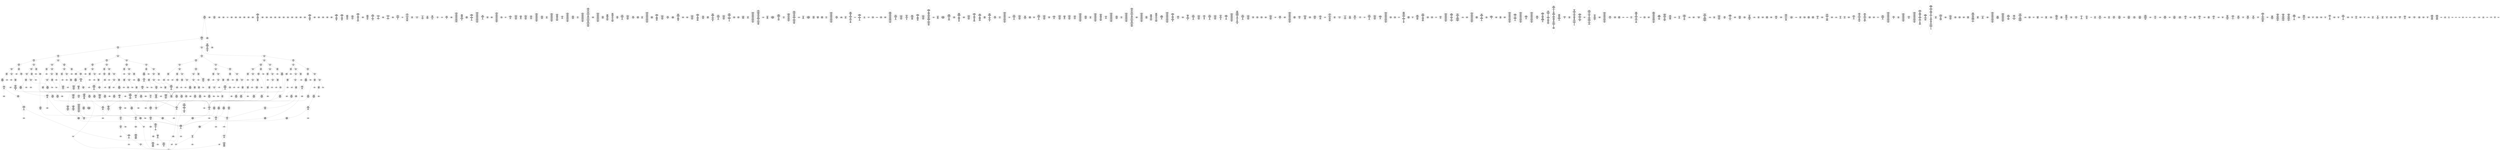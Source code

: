 /* Generated by GvGen v.1.0 (https://www.github.com/stricaud/gvgen) */

digraph G {
compound=true;
   node1 [label="[anywhere]"];
   node2 [label="# 0x0
PUSHX Data
PUSHX Data
MSTORE
PUSHX LogicData
CALLDATASIZE
LT
PUSHX Data
JUMPI
"];
   node3 [label="# 0xd
PUSHX Data
CALLDATALOAD
PUSHX BitData
SHR
PUSHX LogicData
GT
PUSHX Data
JUMPI
"];
   node4 [label="# 0x1e
PUSHX LogicData
GT
PUSHX Data
JUMPI
"];
   node5 [label="# 0x29
PUSHX LogicData
GT
PUSHX Data
JUMPI
"];
   node6 [label="# 0x34
PUSHX LogicData
GT
PUSHX Data
JUMPI
"];
   node7 [label="# 0x3f
PUSHX LogicData
EQ
PUSHX Data
JUMPI
"];
   node8 [label="# 0x4a
PUSHX LogicData
EQ
PUSHX Data
JUMPI
"];
   node9 [label="# 0x55
PUSHX LogicData
EQ
PUSHX Data
JUMPI
"];
   node10 [label="# 0x60
PUSHX LogicData
EQ
PUSHX Data
JUMPI
"];
   node11 [label="# 0x6b
PUSHX Data
REVERT
"];
   node12 [label="# 0x6f
JUMPDEST
PUSHX LogicData
EQ
PUSHX Data
JUMPI
"];
   node13 [label="# 0x7b
PUSHX LogicData
EQ
PUSHX Data
JUMPI
"];
   node14 [label="# 0x86
PUSHX LogicData
EQ
PUSHX Data
JUMPI
"];
   node15 [label="# 0x91
PUSHX LogicData
EQ
PUSHX Data
JUMPI
"];
   node16 [label="# 0x9c
PUSHX Data
REVERT
"];
   node17 [label="# 0xa0
JUMPDEST
PUSHX LogicData
GT
PUSHX Data
JUMPI
"];
   node18 [label="# 0xac
PUSHX LogicData
EQ
PUSHX Data
JUMPI
"];
   node19 [label="# 0xb7
PUSHX LogicData
EQ
PUSHX Data
JUMPI
"];
   node20 [label="# 0xc2
PUSHX LogicData
EQ
PUSHX Data
JUMPI
"];
   node21 [label="# 0xcd
PUSHX LogicData
EQ
PUSHX Data
JUMPI
"];
   node22 [label="# 0xd8
PUSHX Data
REVERT
"];
   node23 [label="# 0xdc
JUMPDEST
PUSHX LogicData
EQ
PUSHX Data
JUMPI
"];
   node24 [label="# 0xe8
PUSHX LogicData
EQ
PUSHX Data
JUMPI
"];
   node25 [label="# 0xf3
PUSHX LogicData
EQ
PUSHX Data
JUMPI
"];
   node26 [label="# 0xfe
PUSHX Data
REVERT
"];
   node27 [label="# 0x102
JUMPDEST
PUSHX LogicData
GT
PUSHX Data
JUMPI
"];
   node28 [label="# 0x10e
PUSHX LogicData
GT
PUSHX Data
JUMPI
"];
   node29 [label="# 0x119
PUSHX LogicData
EQ
PUSHX Data
JUMPI
"];
   node30 [label="# 0x124
PUSHX LogicData
EQ
PUSHX Data
JUMPI
"];
   node31 [label="# 0x12f
PUSHX LogicData
EQ
PUSHX Data
JUMPI
"];
   node32 [label="# 0x13a
PUSHX LogicData
EQ
PUSHX Data
JUMPI
"];
   node33 [label="# 0x145
PUSHX Data
REVERT
"];
   node34 [label="# 0x149
JUMPDEST
PUSHX LogicData
EQ
PUSHX Data
JUMPI
"];
   node35 [label="# 0x155
PUSHX LogicData
EQ
PUSHX Data
JUMPI
"];
   node36 [label="# 0x160
PUSHX LogicData
EQ
PUSHX Data
JUMPI
"];
   node37 [label="# 0x16b
PUSHX Data
REVERT
"];
   node38 [label="# 0x16f
JUMPDEST
PUSHX LogicData
GT
PUSHX Data
JUMPI
"];
   node39 [label="# 0x17b
PUSHX LogicData
EQ
PUSHX Data
JUMPI
"];
   node40 [label="# 0x186
PUSHX LogicData
EQ
PUSHX Data
JUMPI
"];
   node41 [label="# 0x191
PUSHX LogicData
EQ
PUSHX Data
JUMPI
"];
   node42 [label="# 0x19c
PUSHX LogicData
EQ
PUSHX Data
JUMPI
"];
   node43 [label="# 0x1a7
PUSHX Data
REVERT
"];
   node44 [label="# 0x1ab
JUMPDEST
PUSHX LogicData
EQ
PUSHX Data
JUMPI
"];
   node45 [label="# 0x1b7
PUSHX LogicData
EQ
PUSHX Data
JUMPI
"];
   node46 [label="# 0x1c2
PUSHX LogicData
EQ
PUSHX Data
JUMPI
"];
   node47 [label="# 0x1cd
PUSHX Data
REVERT
"];
   node48 [label="# 0x1d1
JUMPDEST
PUSHX LogicData
GT
PUSHX Data
JUMPI
"];
   node49 [label="# 0x1dd
PUSHX LogicData
GT
PUSHX Data
JUMPI
"];
   node50 [label="# 0x1e8
PUSHX LogicData
GT
PUSHX Data
JUMPI
"];
   node51 [label="# 0x1f3
PUSHX LogicData
EQ
PUSHX Data
JUMPI
"];
   node52 [label="# 0x1fe
PUSHX LogicData
EQ
PUSHX Data
JUMPI
"];
   node53 [label="# 0x209
PUSHX LogicData
EQ
PUSHX Data
JUMPI
"];
   node54 [label="# 0x214
PUSHX LogicData
EQ
PUSHX Data
JUMPI
"];
   node55 [label="# 0x21f
PUSHX Data
REVERT
"];
   node56 [label="# 0x223
JUMPDEST
PUSHX LogicData
EQ
PUSHX Data
JUMPI
"];
   node57 [label="# 0x22f
PUSHX LogicData
EQ
PUSHX Data
JUMPI
"];
   node58 [label="# 0x23a
PUSHX LogicData
EQ
PUSHX Data
JUMPI
"];
   node59 [label="# 0x245
PUSHX LogicData
EQ
PUSHX Data
JUMPI
"];
   node60 [label="# 0x250
PUSHX Data
REVERT
"];
   node61 [label="# 0x254
JUMPDEST
PUSHX LogicData
GT
PUSHX Data
JUMPI
"];
   node62 [label="# 0x260
PUSHX LogicData
EQ
PUSHX Data
JUMPI
"];
   node63 [label="# 0x26b
PUSHX LogicData
EQ
PUSHX Data
JUMPI
"];
   node64 [label="# 0x276
PUSHX LogicData
EQ
PUSHX Data
JUMPI
"];
   node65 [label="# 0x281
PUSHX LogicData
EQ
PUSHX Data
JUMPI
"];
   node66 [label="# 0x28c
PUSHX Data
REVERT
"];
   node67 [label="# 0x290
JUMPDEST
PUSHX LogicData
EQ
PUSHX Data
JUMPI
"];
   node68 [label="# 0x29c
PUSHX LogicData
EQ
PUSHX Data
JUMPI
"];
   node69 [label="# 0x2a7
PUSHX LogicData
EQ
PUSHX Data
JUMPI
"];
   node70 [label="# 0x2b2
PUSHX Data
REVERT
"];
   node71 [label="# 0x2b6
JUMPDEST
PUSHX LogicData
GT
PUSHX Data
JUMPI
"];
   node72 [label="# 0x2c2
PUSHX LogicData
GT
PUSHX Data
JUMPI
"];
   node73 [label="# 0x2cd
PUSHX LogicData
EQ
PUSHX Data
JUMPI
"];
   node74 [label="# 0x2d8
PUSHX LogicData
EQ
PUSHX Data
JUMPI
"];
   node75 [label="# 0x2e3
PUSHX LogicData
EQ
PUSHX Data
JUMPI
"];
   node76 [label="# 0x2ee
PUSHX LogicData
EQ
PUSHX Data
JUMPI
"];
   node77 [label="# 0x2f9
PUSHX Data
REVERT
"];
   node78 [label="# 0x2fd
JUMPDEST
PUSHX LogicData
EQ
PUSHX Data
JUMPI
"];
   node79 [label="# 0x309
PUSHX LogicData
EQ
PUSHX Data
JUMPI
"];
   node80 [label="# 0x314
PUSHX LogicData
EQ
PUSHX Data
JUMPI
"];
   node81 [label="# 0x31f
PUSHX Data
REVERT
"];
   node82 [label="# 0x323
JUMPDEST
PUSHX LogicData
GT
PUSHX Data
JUMPI
"];
   node83 [label="# 0x32f
PUSHX LogicData
EQ
PUSHX Data
JUMPI
"];
   node84 [label="# 0x33a
PUSHX LogicData
EQ
PUSHX Data
JUMPI
"];
   node85 [label="# 0x345
PUSHX LogicData
EQ
PUSHX Data
JUMPI
"];
   node86 [label="# 0x350
PUSHX LogicData
EQ
PUSHX Data
JUMPI
"];
   node87 [label="# 0x35b
PUSHX Data
REVERT
"];
   node88 [label="# 0x35f
JUMPDEST
PUSHX LogicData
EQ
PUSHX Data
JUMPI
"];
   node89 [label="# 0x36a
PUSHX LogicData
EQ
PUSHX Data
JUMPI
"];
   node90 [label="# 0x375
PUSHX LogicData
EQ
PUSHX Data
JUMPI
"];
   node91 [label="# 0x380
PUSHX Data
REVERT
"];
   node92 [label="# 0x384
JUMPDEST
CALLDATASIZE
PUSHX Data
JUMPI
"];
   node93 [label="# 0x38a
PUSHX Data
CALLER
PUSHX Data
MLOAD
PUSHX ArithData
PUSHX BitData
PUSHX BitData
SHL
SUB
AND
MSTORE
CALLVALUE
PUSHX ArithData
ADD
MSTORE
ADD
PUSHX MemData
MLOAD
SUB
LOGX
STOP
"];
   node94 [label="# 0x3cd
JUMPDEST
PUSHX Data
REVERT
"];
   node95 [label="# 0x3d2
JUMPDEST
CALLVALUE
ISZERO
PUSHX Data
JUMPI
"];
   node96 [label="# 0x3da
PUSHX Data
REVERT
"];
   node97 [label="# 0x3de
JUMPDEST
PUSHX Data
PUSHX StorData
SLOAD
JUMP
"];
   node98 [label="# 0x3e8
JUMPDEST
PUSHX MemData
MLOAD
MSTORE
PUSHX ArithData
ADD
"];
   node99 [label="# 0x3f2
JUMPDEST
PUSHX MemData
MLOAD
SUB
RETURN
"];
   node100 [label="# 0x3fb
JUMPDEST
CALLVALUE
ISZERO
PUSHX Data
JUMPI
"];
   node101 [label="# 0x403
PUSHX Data
REVERT
"];
   node102 [label="# 0x407
JUMPDEST
PUSHX Data
PUSHX Data
CALLDATASIZE
PUSHX Data
PUSHX Data
JUMP
"];
   node103 [label="# 0x416
JUMPDEST
PUSHX Data
JUMP
"];
   node104 [label="# 0x41b
JUMPDEST
PUSHX MemData
MLOAD
ISZERO
ISZERO
MSTORE
PUSHX ArithData
ADD
PUSHX Data
JUMP
"];
   node105 [label="# 0x42b
JUMPDEST
CALLVALUE
ISZERO
PUSHX Data
JUMPI
"];
   node106 [label="# 0x433
PUSHX Data
REVERT
"];
   node107 [label="# 0x437
JUMPDEST
PUSHX StorData
SLOAD
PUSHX Data
PUSHX Data
DIV
PUSHX ArithData
PUSHX BitData
PUSHX BitData
SHL
SUB
AND
JUMP
"];
   node108 [label="# 0x452
JUMPDEST
PUSHX MemData
MLOAD
PUSHX ArithData
PUSHX BitData
PUSHX BitData
SHL
SUB
AND
MSTORE
PUSHX ArithData
ADD
PUSHX Data
JUMP
"];
   node109 [label="# 0x46a
JUMPDEST
CALLVALUE
ISZERO
PUSHX Data
JUMPI
"];
   node110 [label="# 0x472
PUSHX Data
REVERT
"];
   node111 [label="# 0x476
JUMPDEST
PUSHX Data
PUSHX Data
JUMP
"];
   node112 [label="# 0x47f
JUMPDEST
PUSHX MemData
MLOAD
PUSHX Data
PUSHX Data
JUMP
"];
   node113 [label="# 0x48c
JUMPDEST
CALLVALUE
ISZERO
PUSHX Data
JUMPI
"];
   node114 [label="# 0x494
PUSHX Data
REVERT
"];
   node115 [label="# 0x498
JUMPDEST
PUSHX Data
PUSHX Data
CALLDATASIZE
PUSHX Data
PUSHX Data
JUMP
"];
   node116 [label="# 0x4a7
JUMPDEST
PUSHX Data
JUMP
"];
   node117 [label="# 0x4ac
JUMPDEST
CALLVALUE
ISZERO
PUSHX Data
JUMPI
"];
   node118 [label="# 0x4b4
PUSHX Data
REVERT
"];
   node119 [label="# 0x4b8
JUMPDEST
PUSHX Data
PUSHX Data
CALLDATASIZE
PUSHX Data
PUSHX Data
JUMP
"];
   node120 [label="# 0x4c7
JUMPDEST
PUSHX Data
JUMP
"];
   node121 [label="# 0x4cc
JUMPDEST
STOP
"];
   node122 [label="# 0x4ce
JUMPDEST
PUSHX Data
PUSHX Data
CALLDATASIZE
PUSHX Data
PUSHX Data
JUMP
"];
   node123 [label="# 0x4dc
JUMPDEST
PUSHX Data
JUMP
"];
   node124 [label="# 0x4e1
JUMPDEST
CALLVALUE
ISZERO
PUSHX Data
JUMPI
"];
   node125 [label="# 0x4e9
PUSHX Data
REVERT
"];
   node126 [label="# 0x4ed
JUMPDEST
PUSHX Data
PUSHX StorData
SLOAD
JUMP
"];
   node127 [label="# 0x4f7
JUMPDEST
CALLVALUE
ISZERO
PUSHX Data
JUMPI
"];
   node128 [label="# 0x4ff
PUSHX Data
REVERT
"];
   node129 [label="# 0x503
JUMPDEST
PUSHX Data
PUSHX Data
CALLDATASIZE
PUSHX Data
PUSHX Data
JUMP
"];
   node130 [label="# 0x512
JUMPDEST
PUSHX Data
JUMP
"];
   node131 [label="# 0x517
JUMPDEST
CALLVALUE
ISZERO
PUSHX Data
JUMPI
"];
   node132 [label="# 0x51f
PUSHX Data
REVERT
"];
   node133 [label="# 0x523
JUMPDEST
PUSHX StorData
SLOAD
PUSHX Data
JUMP
"];
   node134 [label="# 0x52c
JUMPDEST
CALLVALUE
ISZERO
PUSHX Data
JUMPI
"];
   node135 [label="# 0x534
PUSHX Data
REVERT
"];
   node136 [label="# 0x538
JUMPDEST
PUSHX Data
PUSHX Data
CALLDATASIZE
PUSHX Data
PUSHX Data
JUMP
"];
   node137 [label="# 0x547
JUMPDEST
PUSHX Data
JUMP
"];
   node138 [label="# 0x54c
JUMPDEST
CALLVALUE
ISZERO
PUSHX Data
JUMPI
"];
   node139 [label="# 0x554
PUSHX Data
REVERT
"];
   node140 [label="# 0x558
JUMPDEST
PUSHX StorData
SLOAD
PUSHX Data
PUSHX Data
DIV
PUSHX BitData
AND
JUMP
"];
   node141 [label="# 0x56b
JUMPDEST
CALLVALUE
ISZERO
PUSHX Data
JUMPI
"];
   node142 [label="# 0x573
PUSHX Data
REVERT
"];
   node143 [label="# 0x577
JUMPDEST
PUSHX Data
PUSHX Data
CALLDATASIZE
PUSHX Data
PUSHX Data
JUMP
"];
   node144 [label="# 0x586
JUMPDEST
PUSHX Data
JUMP
"];
   node145 [label="# 0x58b
JUMPDEST
CALLVALUE
ISZERO
PUSHX Data
JUMPI
"];
   node146 [label="# 0x593
PUSHX Data
REVERT
"];
   node147 [label="# 0x597
JUMPDEST
PUSHX Data
PUSHX Data
CALLDATASIZE
PUSHX Data
PUSHX Data
JUMP
"];
   node148 [label="# 0x5a6
JUMPDEST
PUSHX Data
JUMP
"];
   node149 [label="# 0x5ab
JUMPDEST
CALLVALUE
ISZERO
PUSHX Data
JUMPI
"];
   node150 [label="# 0x5b3
PUSHX Data
REVERT
"];
   node151 [label="# 0x5b7
JUMPDEST
PUSHX Data
PUSHX Data
JUMP
"];
   node152 [label="# 0x5c0
JUMPDEST
CALLVALUE
ISZERO
PUSHX Data
JUMPI
"];
   node153 [label="# 0x5c8
PUSHX Data
REVERT
"];
   node154 [label="# 0x5cc
JUMPDEST
PUSHX Data
PUSHX Data
CALLDATASIZE
PUSHX Data
PUSHX Data
JUMP
"];
   node155 [label="# 0x5db
JUMPDEST
PUSHX Data
JUMP
"];
   node156 [label="# 0x5e0
JUMPDEST
CALLVALUE
ISZERO
PUSHX Data
JUMPI
"];
   node157 [label="# 0x5e8
PUSHX Data
REVERT
"];
   node158 [label="# 0x5ec
JUMPDEST
PUSHX Data
PUSHX StorData
SLOAD
JUMP
"];
   node159 [label="# 0x5f6
JUMPDEST
CALLVALUE
ISZERO
PUSHX Data
JUMPI
"];
   node160 [label="# 0x5fe
PUSHX Data
REVERT
"];
   node161 [label="# 0x602
JUMPDEST
PUSHX StorData
SLOAD
PUSHX Data
JUMP
"];
   node162 [label="# 0x60b
JUMPDEST
CALLVALUE
ISZERO
PUSHX Data
JUMPI
"];
   node163 [label="# 0x613
PUSHX Data
REVERT
"];
   node164 [label="# 0x617
JUMPDEST
PUSHX Data
PUSHX Data
JUMP
"];
   node165 [label="# 0x620
JUMPDEST
CALLVALUE
ISZERO
PUSHX Data
JUMPI
"];
   node166 [label="# 0x628
PUSHX Data
REVERT
"];
   node167 [label="# 0x62c
JUMPDEST
PUSHX Data
PUSHX Data
CALLDATASIZE
PUSHX Data
PUSHX Data
JUMP
"];
   node168 [label="# 0x63b
JUMPDEST
PUSHX ArithData
PUSHX BitData
PUSHX BitData
SHL
SUB
AND
PUSHX Data
MSTORE
PUSHX Data
PUSHX Data
MSTORE
PUSHX Data
SHA3
AND
MSTORE
MSTORE
SHA3
SLOAD
JUMP
"];
   node169 [label="# 0x666
JUMPDEST
CALLVALUE
ISZERO
PUSHX Data
JUMPI
"];
   node170 [label="# 0x66e
PUSHX Data
REVERT
"];
   node171 [label="# 0x672
JUMPDEST
PUSHX Data
PUSHX Data
CALLDATASIZE
PUSHX Data
PUSHX Data
JUMP
"];
   node172 [label="# 0x681
JUMPDEST
PUSHX Data
JUMP
"];
   node173 [label="# 0x686
JUMPDEST
CALLVALUE
ISZERO
PUSHX Data
JUMPI
"];
   node174 [label="# 0x68e
PUSHX Data
REVERT
"];
   node175 [label="# 0x692
JUMPDEST
PUSHX Data
PUSHX Data
CALLDATASIZE
PUSHX Data
PUSHX Data
JUMP
"];
   node176 [label="# 0x6a1
JUMPDEST
PUSHX Data
JUMP
"];
   node177 [label="# 0x6a6
JUMPDEST
CALLVALUE
ISZERO
PUSHX Data
JUMPI
"];
   node178 [label="# 0x6ae
PUSHX Data
REVERT
"];
   node179 [label="# 0x6b2
JUMPDEST
PUSHX Data
PUSHX Data
CALLDATASIZE
PUSHX Data
PUSHX Data
JUMP
"];
   node180 [label="# 0x6c1
JUMPDEST
PUSHX Data
JUMP
"];
   node181 [label="# 0x6c6
JUMPDEST
CALLVALUE
ISZERO
PUSHX Data
JUMPI
"];
   node182 [label="# 0x6ce
PUSHX Data
REVERT
"];
   node183 [label="# 0x6d2
JUMPDEST
PUSHX Data
PUSHX Data
JUMP
"];
   node184 [label="# 0x6dc
JUMPDEST
CALLVALUE
ISZERO
PUSHX Data
JUMPI
"];
   node185 [label="# 0x6e4
PUSHX Data
REVERT
"];
   node186 [label="# 0x6e8
JUMPDEST
PUSHX Data
PUSHX Data
CALLDATASIZE
PUSHX Data
PUSHX Data
JUMP
"];
   node187 [label="# 0x6f7
JUMPDEST
PUSHX Data
JUMP
"];
   node188 [label="# 0x6fc
JUMPDEST
CALLVALUE
ISZERO
PUSHX Data
JUMPI
"];
   node189 [label="# 0x704
PUSHX Data
REVERT
"];
   node190 [label="# 0x708
JUMPDEST
PUSHX Data
PUSHX Data
CALLDATASIZE
PUSHX Data
PUSHX Data
JUMP
"];
   node191 [label="# 0x717
JUMPDEST
PUSHX Data
JUMP
"];
   node192 [label="# 0x71c
JUMPDEST
CALLVALUE
ISZERO
PUSHX Data
JUMPI
"];
   node193 [label="# 0x724
PUSHX Data
REVERT
"];
   node194 [label="# 0x728
JUMPDEST
PUSHX Data
PUSHX Data
CALLDATASIZE
PUSHX Data
PUSHX Data
JUMP
"];
   node195 [label="# 0x737
JUMPDEST
PUSHX Data
JUMP
"];
   node196 [label="# 0x73c
JUMPDEST
CALLVALUE
ISZERO
PUSHX Data
JUMPI
"];
   node197 [label="# 0x744
PUSHX Data
REVERT
"];
   node198 [label="# 0x748
JUMPDEST
PUSHX StorData
SLOAD
PUSHX Data
PUSHX BitData
AND
JUMP
"];
   node199 [label="# 0x756
JUMPDEST
CALLVALUE
ISZERO
PUSHX Data
JUMPI
"];
   node200 [label="# 0x75e
PUSHX Data
REVERT
"];
   node201 [label="# 0x762
JUMPDEST
PUSHX Data
PUSHX Data
CALLDATASIZE
PUSHX Data
PUSHX Data
JUMP
"];
   node202 [label="# 0x771
JUMPDEST
PUSHX Data
JUMP
"];
   node203 [label="# 0x776
JUMPDEST
CALLVALUE
ISZERO
PUSHX Data
JUMPI
"];
   node204 [label="# 0x77e
PUSHX Data
REVERT
"];
   node205 [label="# 0x782
JUMPDEST
PUSHX StorData
SLOAD
PUSHX Data
PUSHX Data
DIV
PUSHX BitData
AND
JUMP
"];
   node206 [label="# 0x796
JUMPDEST
PUSHX Data
PUSHX Data
CALLDATASIZE
PUSHX Data
PUSHX Data
JUMP
"];
   node207 [label="# 0x7a4
JUMPDEST
PUSHX Data
JUMP
"];
   node208 [label="# 0x7a9
JUMPDEST
CALLVALUE
ISZERO
PUSHX Data
JUMPI
"];
   node209 [label="# 0x7b1
PUSHX Data
REVERT
"];
   node210 [label="# 0x7b5
JUMPDEST
PUSHX Data
PUSHX Data
CALLDATASIZE
PUSHX Data
PUSHX Data
JUMP
"];
   node211 [label="# 0x7c4
JUMPDEST
PUSHX Data
JUMP
"];
   node212 [label="# 0x7c9
JUMPDEST
CALLVALUE
ISZERO
PUSHX Data
JUMPI
"];
   node213 [label="# 0x7d1
PUSHX Data
REVERT
"];
   node214 [label="# 0x7d5
JUMPDEST
PUSHX Data
PUSHX Data
JUMP
"];
   node215 [label="# 0x7de
JUMPDEST
CALLVALUE
ISZERO
PUSHX Data
JUMPI
"];
   node216 [label="# 0x7e6
PUSHX Data
REVERT
"];
   node217 [label="# 0x7ea
JUMPDEST
PUSHX Data
PUSHX StorData
SLOAD
JUMP
"];
   node218 [label="# 0x7f4
JUMPDEST
CALLVALUE
ISZERO
PUSHX Data
JUMPI
"];
   node219 [label="# 0x7fc
PUSHX Data
REVERT
"];
   node220 [label="# 0x800
JUMPDEST
PUSHX Data
PUSHX Data
JUMP
"];
   node221 [label="# 0x80a
JUMPDEST
CALLVALUE
ISZERO
PUSHX Data
JUMPI
"];
   node222 [label="# 0x812
PUSHX Data
REVERT
"];
   node223 [label="# 0x816
JUMPDEST
PUSHX Data
PUSHX Data
CALLDATASIZE
PUSHX Data
PUSHX Data
JUMP
"];
   node224 [label="# 0x825
JUMPDEST
PUSHX Data
JUMP
"];
   node225 [label="# 0x82a
JUMPDEST
CALLVALUE
ISZERO
PUSHX Data
JUMPI
"];
   node226 [label="# 0x832
PUSHX Data
REVERT
"];
   node227 [label="# 0x836
JUMPDEST
PUSHX Data
PUSHX StorData
SLOAD
JUMP
"];
   node228 [label="# 0x840
JUMPDEST
CALLVALUE
ISZERO
PUSHX Data
JUMPI
"];
   node229 [label="# 0x848
PUSHX Data
REVERT
"];
   node230 [label="# 0x84c
JUMPDEST
PUSHX StorData
SLOAD
PUSHX ArithData
PUSHX BitData
PUSHX BitData
SHL
SUB
AND
PUSHX Data
JUMP
"];
   node231 [label="# 0x85e
JUMPDEST
CALLVALUE
ISZERO
PUSHX Data
JUMPI
"];
   node232 [label="# 0x866
PUSHX Data
REVERT
"];
   node233 [label="# 0x86a
JUMPDEST
PUSHX Data
PUSHX Data
CALLDATASIZE
PUSHX Data
PUSHX Data
JUMP
"];
   node234 [label="# 0x879
JUMPDEST
PUSHX Data
JUMP
"];
   node235 [label="# 0x87e
JUMPDEST
CALLVALUE
ISZERO
PUSHX Data
JUMPI
"];
   node236 [label="# 0x886
PUSHX Data
REVERT
"];
   node237 [label="# 0x88a
JUMPDEST
PUSHX Data
PUSHX StorData
SLOAD
JUMP
"];
   node238 [label="# 0x894
JUMPDEST
CALLVALUE
ISZERO
PUSHX Data
JUMPI
"];
   node239 [label="# 0x89c
PUSHX Data
REVERT
"];
   node240 [label="# 0x8a0
JUMPDEST
PUSHX Data
PUSHX Data
JUMP
"];
   node241 [label="# 0x8a9
JUMPDEST
CALLVALUE
ISZERO
PUSHX Data
JUMPI
"];
   node242 [label="# 0x8b1
PUSHX Data
REVERT
"];
   node243 [label="# 0x8b5
JUMPDEST
PUSHX Data
PUSHX Data
CALLDATASIZE
PUSHX Data
PUSHX Data
JUMP
"];
   node244 [label="# 0x8c4
JUMPDEST
PUSHX ArithData
PUSHX BitData
PUSHX BitData
SHL
SUB
AND
PUSHX Data
MSTORE
PUSHX Data
PUSHX Data
MSTORE
PUSHX Data
SHA3
SLOAD
JUMP
"];
   node245 [label="# 0x8df
JUMPDEST
CALLVALUE
ISZERO
PUSHX Data
JUMPI
"];
   node246 [label="# 0x8e7
PUSHX Data
REVERT
"];
   node247 [label="# 0x8eb
JUMPDEST
PUSHX Data
PUSHX Data
CALLDATASIZE
PUSHX Data
PUSHX Data
JUMP
"];
   node248 [label="# 0x8fa
JUMPDEST
PUSHX Data
JUMP
"];
   node249 [label="# 0x8ff
JUMPDEST
CALLVALUE
ISZERO
PUSHX Data
JUMPI
"];
   node250 [label="# 0x907
PUSHX Data
REVERT
"];
   node251 [label="# 0x90b
JUMPDEST
PUSHX Data
PUSHX Data
CALLDATASIZE
PUSHX Data
PUSHX Data
JUMP
"];
   node252 [label="# 0x91a
JUMPDEST
PUSHX Data
JUMP
"];
   node253 [label="# 0x91f
JUMPDEST
CALLVALUE
ISZERO
PUSHX Data
JUMPI
"];
   node254 [label="# 0x927
PUSHX Data
REVERT
"];
   node255 [label="# 0x92b
JUMPDEST
PUSHX Data
PUSHX Data
CALLDATASIZE
PUSHX Data
PUSHX Data
JUMP
"];
   node256 [label="# 0x93a
JUMPDEST
PUSHX Data
JUMP
"];
   node257 [label="# 0x93f
JUMPDEST
CALLVALUE
ISZERO
PUSHX Data
JUMPI
"];
   node258 [label="# 0x947
PUSHX Data
REVERT
"];
   node259 [label="# 0x94b
JUMPDEST
PUSHX Data
PUSHX Data
CALLDATASIZE
PUSHX Data
PUSHX Data
JUMP
"];
   node260 [label="# 0x95a
JUMPDEST
PUSHX Data
JUMP
"];
   node261 [label="# 0x95f
JUMPDEST
CALLVALUE
ISZERO
PUSHX Data
JUMPI
"];
   node262 [label="# 0x967
PUSHX Data
REVERT
"];
   node263 [label="# 0x96b
JUMPDEST
PUSHX Data
PUSHX Data
JUMP
"];
   node264 [label="# 0x974
JUMPDEST
CALLVALUE
ISZERO
PUSHX Data
JUMPI
"];
   node265 [label="# 0x97c
PUSHX Data
REVERT
"];
   node266 [label="# 0x980
JUMPDEST
PUSHX Data
PUSHX Data
CALLDATASIZE
PUSHX Data
PUSHX Data
JUMP
"];
   node267 [label="# 0x98f
JUMPDEST
PUSHX Data
JUMP
"];
   node268 [label="# 0x994
JUMPDEST
CALLVALUE
ISZERO
PUSHX Data
JUMPI
"];
   node269 [label="# 0x99c
PUSHX Data
REVERT
"];
   node270 [label="# 0x9a0
JUMPDEST
PUSHX Data
PUSHX Data
CALLDATASIZE
PUSHX Data
PUSHX Data
JUMP
"];
   node271 [label="# 0x9af
JUMPDEST
PUSHX ArithData
PUSHX BitData
PUSHX BitData
SHL
SUB
AND
PUSHX Data
MSTORE
PUSHX Data
PUSHX Data
MSTORE
PUSHX Data
SHA3
SLOAD
JUMP
"];
   node272 [label="# 0x9ca
JUMPDEST
CALLVALUE
ISZERO
PUSHX Data
JUMPI
"];
   node273 [label="# 0x9d2
PUSHX Data
REVERT
"];
   node274 [label="# 0x9d6
JUMPDEST
PUSHX Data
PUSHX Data
JUMP
"];
   node275 [label="# 0x9df
JUMPDEST
CALLVALUE
ISZERO
PUSHX Data
JUMPI
"];
   node276 [label="# 0x9e7
PUSHX Data
REVERT
"];
   node277 [label="# 0x9eb
JUMPDEST
PUSHX Data
PUSHX StorData
SLOAD
JUMP
"];
   node278 [label="# 0x9f5
JUMPDEST
CALLVALUE
ISZERO
PUSHX Data
JUMPI
"];
   node279 [label="# 0x9fd
PUSHX Data
REVERT
"];
   node280 [label="# 0xa01
JUMPDEST
PUSHX Data
PUSHX Data
CALLDATASIZE
PUSHX Data
PUSHX Data
JUMP
"];
   node281 [label="# 0xa10
JUMPDEST
PUSHX ArithData
PUSHX BitData
PUSHX BitData
SHL
SUB
AND
PUSHX Data
MSTORE
PUSHX Data
PUSHX Data
MSTORE
PUSHX Data
SHA3
SLOAD
JUMP
"];
   node282 [label="# 0xa2b
JUMPDEST
CALLVALUE
ISZERO
PUSHX Data
JUMPI
"];
   node283 [label="# 0xa33
PUSHX Data
REVERT
"];
   node284 [label="# 0xa37
JUMPDEST
PUSHX StorData
SLOAD
PUSHX Data
JUMP
"];
   node285 [label="# 0xa40
JUMPDEST
CALLVALUE
ISZERO
PUSHX Data
JUMPI
"];
   node286 [label="# 0xa48
PUSHX Data
REVERT
"];
   node287 [label="# 0xa4c
JUMPDEST
PUSHX Data
PUSHX Data
CALLDATASIZE
PUSHX Data
PUSHX Data
JUMP
"];
   node288 [label="# 0xa5b
JUMPDEST
PUSHX Data
PUSHX Data
MSTORE
PUSHX Data
MSTORE
PUSHX Data
SHA3
SLOAD
PUSHX BitData
AND
JUMP
"];
   node289 [label="# 0xa70
JUMPDEST
PUSHX MemData
MLOAD
PUSHX BitData
AND
MSTORE
PUSHX ArithData
ADD
PUSHX Data
JUMP
"];
   node290 [label="# 0xa82
JUMPDEST
CALLVALUE
ISZERO
PUSHX Data
JUMPI
"];
   node291 [label="# 0xa8a
PUSHX Data
REVERT
"];
   node292 [label="# 0xa8e
JUMPDEST
PUSHX Data
PUSHX Data
CALLDATASIZE
PUSHX Data
PUSHX Data
JUMP
"];
   node293 [label="# 0xa9d
JUMPDEST
PUSHX ArithData
PUSHX BitData
PUSHX BitData
SHL
SUB
AND
PUSHX Data
MSTORE
PUSHX Data
PUSHX Data
MSTORE
PUSHX Data
SHA3
AND
MSTORE
MSTORE
SHA3
SLOAD
PUSHX BitData
AND
JUMP
"];
   node294 [label="# 0xacb
JUMPDEST
CALLVALUE
ISZERO
PUSHX Data
JUMPI
"];
   node295 [label="# 0xad3
PUSHX Data
REVERT
"];
   node296 [label="# 0xad7
JUMPDEST
PUSHX Data
PUSHX Data
CALLDATASIZE
PUSHX Data
PUSHX Data
JUMP
"];
   node297 [label="# 0xae6
JUMPDEST
PUSHX Data
JUMP
"];
   node298 [label="# 0xaeb
JUMPDEST
CALLVALUE
ISZERO
PUSHX Data
JUMPI
"];
   node299 [label="# 0xaf3
PUSHX Data
REVERT
"];
   node300 [label="# 0xaf7
JUMPDEST
PUSHX Data
PUSHX Data
JUMP
"];
   node301 [label="# 0xb00
JUMPDEST
CALLVALUE
ISZERO
PUSHX Data
JUMPI
"];
   node302 [label="# 0xb08
PUSHX Data
REVERT
"];
   node303 [label="# 0xb0c
JUMPDEST
PUSHX Data
PUSHX Data
CALLDATASIZE
PUSHX Data
PUSHX Data
JUMP
"];
   node304 [label="# 0xb1b
JUMPDEST
PUSHX Data
PUSHX Data
MSTORE
PUSHX Data
MSTORE
PUSHX Data
SHA3
SLOAD
PUSHX BitData
AND
JUMP
"];
   node305 [label="# 0xb30
JUMPDEST
PUSHX Data
PUSHX ArithData
PUSHX BitData
PUSHX BitData
SHL
SUB
NOT
AND
PUSHX BitData
PUSHX BitData
SHL
EQ
PUSHX Data
JUMPI
"];
   node306 [label="# 0xb4c
PUSHX ArithData
PUSHX BitData
PUSHX BitData
SHL
SUB
NOT
AND
PUSHX BitData
PUSHX BitData
SHL
EQ
"];
   node307 [label="# 0xb61
JUMPDEST
PUSHX Data
JUMPI
"];
   node308 [label="# 0xb67
PUSHX ArithData
PUSHX BitData
PUSHX BitData
SHL
SUB
NOT
AND
PUSHX BitData
PUSHX BitData
SHL
EQ
"];
   node309 [label="# 0xb7c
JUMPDEST
PUSHX Data
JUMPI
"];
   node310 [label="# 0xb82
PUSHX BitData
PUSHX BitData
SHL
PUSHX ArithData
PUSHX BitData
PUSHX BitData
SHL
SUB
NOT
AND
EQ
"];
   node311 [label="# 0xb97
JUMPDEST
JUMP
"];
   node312 [label="# 0xb9d
JUMPDEST
PUSHX Data
PUSHX StorData
SLOAD
PUSHX Data
PUSHX Data
JUMP
"];
   node313 [label="# 0xbac
JUMPDEST
PUSHX ArithData
ADD
PUSHX ArithData
DIV
MUL
PUSHX ArithData
ADD
PUSHX MemData
MLOAD
ADD
PUSHX Data
MSTORE
MSTORE
PUSHX ArithData
ADD
SLOAD
PUSHX Data
PUSHX Data
JUMP
"];
   node314 [label="# 0xbd8
JUMPDEST
ISZERO
PUSHX Data
JUMPI
"];
   node315 [label="# 0xbdf
PUSHX LogicData
LT
PUSHX Data
JUMPI
"];
   node316 [label="# 0xbe7
PUSHX ArithData
SLOAD
DIV
MUL
MSTORE
PUSHX ArithData
ADD
PUSHX Data
JUMP
"];
   node317 [label="# 0xbfa
JUMPDEST
ADD
PUSHX Data
MSTORE
PUSHX Data
PUSHX Data
SHA3
"];
   node318 [label="# 0xc08
JUMPDEST
SLOAD
MSTORE
PUSHX ArithData
ADD
PUSHX ArithData
ADD
GT
PUSHX Data
JUMPI
"];
   node319 [label="# 0xc1c
SUB
PUSHX BitData
AND
ADD
"];
   node320 [label="# 0xc25
JUMPDEST
JUMP
"];
   node321 [label="# 0xc2f
JUMPDEST
PUSHX Data
PUSHX Data
PUSHX StorData
SLOAD
GT
JUMP
"];
   node322 [label="# 0xc3c
JUMPDEST
PUSHX Data
JUMPI
"];
   node323 [label="# 0xc41
PUSHX MemData
MLOAD
PUSHX BitData
PUSHX BitData
SHL
MSTORE
PUSHX Data
PUSHX ArithData
ADD
MSTORE
PUSHX Data
PUSHX ArithData
ADD
MSTORE
PUSHX Data
PUSHX ArithData
ADD
MSTORE
PUSHX BitData
PUSHX BitData
SHL
PUSHX ArithData
ADD
MSTORE
PUSHX ArithData
ADD
"];
   node324 [label="# 0xc9a
JUMPDEST
PUSHX MemData
MLOAD
SUB
REVERT
"];
   node325 [label="# 0xca3
JUMPDEST
PUSHX Data
MSTORE
PUSHX Data
PUSHX Data
MSTORE
PUSHX Data
SHA3
SLOAD
PUSHX ArithData
PUSHX BitData
PUSHX BitData
SHL
SUB
AND
JUMP
"];
   node326 [label="# 0xcbf
JUMPDEST
PUSHX Data
PUSHX Data
PUSHX Data
JUMP
"];
   node327 [label="# 0xcca
JUMPDEST
PUSHX ArithData
PUSHX BitData
PUSHX BitData
SHL
SUB
AND
PUSHX ArithData
PUSHX BitData
PUSHX BitData
SHL
SUB
AND
EQ
ISZERO
PUSHX Data
JUMPI
"];
   node328 [label="# 0xce7
PUSHX MemData
MLOAD
PUSHX BitData
PUSHX BitData
SHL
MSTORE
PUSHX Data
PUSHX ArithData
ADD
MSTORE
PUSHX Data
PUSHX ArithData
ADD
MSTORE
PUSHX Data
PUSHX ArithData
ADD
MSTORE
PUSHX BitData
PUSHX BitData
SHL
PUSHX ArithData
ADD
MSTORE
PUSHX ArithData
ADD
PUSHX Data
JUMP
"];
   node329 [label="# 0xd39
JUMPDEST
CALLER
PUSHX ArithData
PUSHX BitData
PUSHX BitData
SHL
SUB
AND
EQ
PUSHX Data
JUMPI
"];
   node330 [label="# 0xd4b
PUSHX Data
CALLER
PUSHX Data
JUMP
"];
   node331 [label="# 0xd55
JUMPDEST
PUSHX Data
JUMPI
"];
   node332 [label="# 0xd5a
PUSHX MemData
MLOAD
PUSHX BitData
PUSHX BitData
SHL
MSTORE
PUSHX Data
PUSHX ArithData
ADD
MSTORE
PUSHX Data
PUSHX ArithData
ADD
MSTORE
PUSHX Data
PUSHX ArithData
ADD
MSTORE
PUSHX Data
PUSHX ArithData
ADD
MSTORE
PUSHX ArithData
ADD
PUSHX Data
JUMP
"];
   node333 [label="# 0xdc7
JUMPDEST
PUSHX Data
PUSHX Data
JUMP
"];
   node334 [label="# 0xdd2
JUMPDEST
JUMP
"];
   node335 [label="# 0xdd7
JUMPDEST
PUSHX LogicData
PUSHX StorData
SLOAD
EQ
ISZERO
PUSHX Data
JUMPI
"];
   node336 [label="# 0xde3
PUSHX MemData
MLOAD
PUSHX BitData
PUSHX BitData
SHL
MSTORE
PUSHX ArithData
ADD
PUSHX Data
PUSHX Data
JUMP
"];
   node337 [label="# 0xdfa
JUMPDEST
PUSHX Data
PUSHX Data
SSTORE
ORIGIN
CALLER
EQ
PUSHX Data
JUMPI
"];
   node338 [label="# 0xe07
PUSHX MemData
MLOAD
PUSHX BitData
PUSHX BitData
SHL
MSTORE
PUSHX ArithData
ADD
PUSHX Data
PUSHX Data
JUMP
"];
   node339 [label="# 0xe1e
JUMPDEST
PUSHX StorData
SLOAD
PUSHX Data
DIV
PUSHX BitData
AND
PUSHX Data
JUMPI
"];
   node340 [label="# 0xe2e
PUSHX MemData
MLOAD
PUSHX BitData
PUSHX BitData
SHL
MSTORE
PUSHX Data
PUSHX ArithData
ADD
MSTORE
PUSHX Data
PUSHX ArithData
ADD
MSTORE
PUSHX Data
PUSHX ArithData
ADD
MSTORE
PUSHX ArithData
ADD
PUSHX Data
JUMP
"];
   node341 [label="# 0xe75
JUMPDEST
PUSHX Data
PUSHX StorData
SLOAD
PUSHX Data
PUSHX Data
PUSHX Data
JUMP
"];
   node342 [label="# 0xe87
JUMPDEST
GT
ISZERO
PUSHX Data
JUMPI
"];
   node343 [label="# 0xe8e
PUSHX MemData
MLOAD
PUSHX BitData
PUSHX BitData
SHL
MSTORE
PUSHX Data
PUSHX ArithData
ADD
MSTORE
PUSHX Data
PUSHX ArithData
ADD
MSTORE
PUSHX Data
PUSHX ArithData
ADD
MSTORE
PUSHX ArithData
ADD
PUSHX Data
JUMP
"];
   node344 [label="# 0xed5
JUMPDEST
PUSHX StorData
SLOAD
CALLER
PUSHX Data
MSTORE
PUSHX Data
PUSHX Data
MSTORE
PUSHX Data
SHA3
SLOAD
PUSHX Data
PUSHX BitData
AND
PUSHX Data
PUSHX Data
JUMP
"];
   node345 [label="# 0xef6
JUMPDEST
PUSHX BitData
AND
GT
ISZERO
PUSHX Data
JUMPI
"];
   node346 [label="# 0xf00
PUSHX MemData
MLOAD
PUSHX BitData
PUSHX BitData
SHL
MSTORE
PUSHX Data
PUSHX ArithData
ADD
MSTORE
PUSHX Data
PUSHX ArithData
ADD
MSTORE
PUSHX BitData
PUSHX BitData
SHL
PUSHX ArithData
ADD
MSTORE
PUSHX ArithData
ADD
PUSHX Data
JUMP
"];
   node347 [label="# 0xf40
JUMPDEST
CALLVALUE
PUSHX StorData
SLOAD
PUSHX Data
PUSHX Data
PUSHX Data
JUMP
"];
   node348 [label="# 0xf50
JUMPDEST
EQ
PUSHX Data
JUMPI
"];
   node349 [label="# 0xf56
PUSHX MemData
MLOAD
PUSHX BitData
PUSHX BitData
SHL
MSTORE
PUSHX Data
PUSHX ArithData
ADD
MSTORE
PUSHX Data
PUSHX ArithData
ADD
MSTORE
PUSHX BitData
PUSHX BitData
SHL
PUSHX ArithData
ADD
MSTORE
PUSHX ArithData
ADD
PUSHX Data
JUMP
"];
   node350 [label="# 0xf8f
JUMPDEST
PUSHX MemData
MLOAD
PUSHX BitData
NOT
CALLER
PUSHX BitData
SHL
AND
PUSHX ArithData
ADD
MSTORE
PUSHX Data
PUSHX ArithData
ADD
PUSHX MemData
MLOAD
PUSHX ArithData
SUB
SUB
MSTORE
PUSHX Data
MSTORE
MLOAD
PUSHX ArithData
ADD
SHA3
PUSHX Data
PUSHX ArithData
MUL
PUSHX ArithData
ADD
PUSHX MemData
MLOAD
ADD
PUSHX Data
MSTORE
MSTORE
PUSHX ArithData
ADD
PUSHX ArithData
MUL
CALLDATACOPY
PUSHX Data
ADD
MSTORE
PUSHX StorData
SLOAD
PUSHX Data
JUMP
"];
   node351 [label="# 0x1009
JUMPDEST
PUSHX Data
JUMPI
"];
   node352 [label="# 0x100e
PUSHX MemData
MLOAD
PUSHX BitData
PUSHX BitData
SHL
MSTORE
PUSHX Data
PUSHX ArithData
ADD
MSTORE
PUSHX Data
PUSHX ArithData
ADD
MSTORE
PUSHX BitData
PUSHX BitData
SHL
PUSHX ArithData
ADD
MSTORE
PUSHX ArithData
ADD
PUSHX Data
JUMP
"];
   node353 [label="# 0x104b
JUMPDEST
PUSHX Data
CALLER
PUSHX Data
PUSHX Data
JUMP
"];
   node354 [label="# 0x1056
JUMPDEST
CALLER
PUSHX Data
MSTORE
PUSHX Data
PUSHX Data
MSTORE
PUSHX Data
SHA3
SLOAD
PUSHX Data
PUSHX BitData
AND
PUSHX Data
PUSHX Data
JUMP
"];
   node355 [label="# 0x1074
JUMPDEST
CALLER
PUSHX Data
MSTORE
PUSHX Data
PUSHX Data
MSTORE
PUSHX Data
SHA3
SLOAD
PUSHX BitData
NOT
AND
PUSHX BitData
AND
OR
SSTORE
PUSHX StorData
SLOAD
PUSHX Data
PUSHX Data
PUSHX Data
JUMP
"];
   node356 [label="# 0x10a9
JUMPDEST
SSTORE
PUSHX Data
PUSHX Data
SSTORE
JUMP
"];
   node357 [label="# 0x10b8
JUMPDEST
PUSHX StorData
SLOAD
PUSHX ArithData
PUSHX BitData
PUSHX BitData
SHL
SUB
AND
CALLER
EQ
PUSHX Data
JUMPI
"];
   node358 [label="# 0x10cb
PUSHX MemData
MLOAD
PUSHX BitData
PUSHX BitData
SHL
MSTORE
PUSHX ArithData
ADD
PUSHX Data
PUSHX Data
JUMP
"];
   node359 [label="# 0x10e2
JUMPDEST
PUSHX Data
PUSHX Data
PUSHX StorData
SLOAD
JUMP
"];
   node360 [label="# 0x10ed
JUMPDEST
PUSHX Data
PUSHX Data
PUSHX Data
JUMP
"];
   node361 [label="# 0x10f8
JUMPDEST
GT
ISZERO
PUSHX Data
JUMPI
"];
   node362 [label="# 0x10ff
PUSHX MemData
MLOAD
PUSHX BitData
PUSHX BitData
SHL
MSTORE
PUSHX Data
PUSHX ArithData
ADD
MSTORE
PUSHX Data
PUSHX ArithData
ADD
MSTORE
PUSHX Data
PUSHX ArithData
ADD
MSTORE
PUSHX BitData
PUSHX BitData
SHL
PUSHX ArithData
ADD
MSTORE
PUSHX ArithData
ADD
PUSHX Data
JUMP
"];
   node363 [label="# 0x1150
JUMPDEST
PUSHX Data
PUSHX Data
PUSHX Data
JUMP
"];
   node364 [label="# 0x115b
JUMPDEST
JUMP
"];
   node365 [label="# 0x115e
JUMPDEST
PUSHX ArithData
PUSHX BitData
PUSHX BitData
SHL
SUB
AND
PUSHX Data
MSTORE
PUSHX Data
PUSHX Data
MSTORE
PUSHX Data
SHA3
SLOAD
PUSHX Data
JUMPI
"];
   node366 [label="# 0x117c
PUSHX MemData
MLOAD
PUSHX BitData
PUSHX BitData
SHL
MSTORE
PUSHX ArithData
ADD
PUSHX Data
PUSHX Data
JUMP
"];
   node367 [label="# 0x1193
JUMPDEST
PUSHX Data
PUSHX Data
PUSHX StorData
SLOAD
JUMP
"];
   node368 [label="# 0x119e
JUMPDEST
PUSHX Data
SELFBALANCE
PUSHX Data
JUMP
"];
   node369 [label="# 0x11a8
JUMPDEST
PUSHX Data
PUSHX Data
PUSHX Data
PUSHX ArithData
PUSHX BitData
PUSHX BitData
SHL
SUB
AND
PUSHX Data
MSTORE
PUSHX Data
PUSHX Data
MSTORE
PUSHX Data
SHA3
SLOAD
JUMP
"];
   node370 [label="# 0x11d0
JUMPDEST
PUSHX Data
JUMP
"];
   node371 [label="# 0x11d5
JUMPDEST
PUSHX Data
JUMPI
"];
   node372 [label="# 0x11dd
PUSHX MemData
MLOAD
PUSHX BitData
PUSHX BitData
SHL
MSTORE
PUSHX ArithData
ADD
PUSHX Data
PUSHX Data
JUMP
"];
   node373 [label="# 0x11f4
JUMPDEST
PUSHX ArithData
PUSHX BitData
PUSHX BitData
SHL
SUB
AND
PUSHX Data
MSTORE
PUSHX Data
PUSHX Data
MSTORE
PUSHX Data
SHA3
SLOAD
PUSHX Data
PUSHX Data
JUMP
"];
   node374 [label="# 0x121c
JUMPDEST
SSTORE
PUSHX StorData
PUSHX Data
SLOAD
PUSHX Data
PUSHX Data
JUMP
"];
   node375 [label="# 0x1235
JUMPDEST
SSTORE
PUSHX Data
PUSHX Data
JUMP
"];
   node376 [label="# 0x1245
JUMPDEST
PUSHX Data
MLOAD
PUSHX ArithData
PUSHX BitData
PUSHX BitData
SHL
SUB
AND
MSTORE
PUSHX ArithData
ADD
MSTORE
PUSHX Data
ADD
PUSHX MemData
MLOAD
SUB
LOGX
JUMP
"];
   node377 [label="# 0x128c
JUMPDEST
PUSHX StorData
SLOAD
PUSHX ArithData
PUSHX BitData
PUSHX BitData
SHL
SUB
AND
CALLER
EQ
PUSHX Data
JUMPI
"];
   node378 [label="# 0x129f
PUSHX MemData
MLOAD
PUSHX BitData
PUSHX BitData
SHL
MSTORE
PUSHX ArithData
ADD
PUSHX Data
PUSHX Data
JUMP
"];
   node379 [label="# 0x12b6
JUMPDEST
PUSHX StorData
SLOAD
PUSHX ArithData
PUSHX BitData
PUSHX BitData
SHL
SUB
AND
PUSHX ArithData
MUL
PUSHX ArithData
PUSHX BitData
PUSHX BitData
SHL
SUB
NOT
AND
OR
SSTORE
JUMP
"];
   node380 [label="# 0x12e2
JUMPDEST
PUSHX Data
PUSHX Data
JUMP
"];
   node381 [label="# 0x12ed
JUMPDEST
PUSHX LogicData
PUSHX StorData
SLOAD
EQ
ISZERO
PUSHX Data
JUMPI
"];
   node382 [label="# 0x12f9
PUSHX MemData
MLOAD
PUSHX BitData
PUSHX BitData
SHL
MSTORE
PUSHX ArithData
ADD
PUSHX Data
PUSHX Data
JUMP
"];
   node383 [label="# 0x1310
JUMPDEST
PUSHX Data
PUSHX Data
SSTORE
ORIGIN
CALLER
EQ
PUSHX Data
JUMPI
"];
   node384 [label="# 0x131d
PUSHX MemData
MLOAD
PUSHX BitData
PUSHX BitData
SHL
MSTORE
PUSHX ArithData
ADD
PUSHX Data
PUSHX Data
JUMP
"];
   node385 [label="# 0x1334
JUMPDEST
PUSHX StorData
SLOAD
PUSHX BitData
AND
PUSHX Data
JUMPI
"];
   node386 [label="# 0x133f
PUSHX MemData
MLOAD
PUSHX BitData
PUSHX BitData
SHL
MSTORE
PUSHX Data
PUSHX ArithData
ADD
MSTORE
PUSHX Data
PUSHX ArithData
ADD
MSTORE
PUSHX Data
PUSHX ArithData
ADD
MSTORE
PUSHX ArithData
ADD
PUSHX Data
JUMP
"];
   node387 [label="# 0x1386
JUMPDEST
PUSHX Data
PUSHX Data
PUSHX Data
PUSHX Data
PUSHX Data
JUMP
"];
   node388 [label="# 0x1396
JUMPDEST
PUSHX Data
PUSHX Data
JUMP
"];
   node389 [label="# 0x13a0
JUMPDEST
PUSHX StorData
SLOAD
PUSHX Data
PUSHX Data
PUSHX Data
JUMP
"];
   node390 [label="# 0x13ae
JUMPDEST
GT
ISZERO
PUSHX Data
JUMPI
"];
   node391 [label="# 0x13b5
PUSHX MemData
MLOAD
PUSHX BitData
PUSHX BitData
SHL
MSTORE
PUSHX Data
PUSHX ArithData
ADD
MSTORE
PUSHX Data
PUSHX ArithData
ADD
MSTORE
PUSHX Data
PUSHX ArithData
ADD
MSTORE
PUSHX BitData
PUSHX BitData
SHL
PUSHX ArithData
ADD
MSTORE
PUSHX ArithData
ADD
PUSHX Data
JUMP
"];
   node392 [label="# 0x140e
JUMPDEST
PUSHX StorData
SLOAD
PUSHX StorData
SLOAD
PUSHX MemData
MLOAD
PUSHX BitData
PUSHX BitData
SHL
MSTORE
CALLER
PUSHX ArithData
ADD
MSTORE
PUSHX ArithData
ADD
MSTORE
PUSHX Data
PUSHX Data
DIV
PUSHX ArithData
PUSHX BitData
PUSHX BitData
SHL
SUB
AND
PUSHX Data
PUSHX ArithData
ADD
PUSHX Data
PUSHX MemData
MLOAD
SUB
EXTCODESIZE
ISZERO
ISZERO
PUSHX Data
JUMPI
"];
   node393 [label="# 0x145e
PUSHX Data
REVERT
"];
   node394 [label="# 0x1462
JUMPDEST
GAS
STATICCALL
ISZERO
ISZERO
PUSHX Data
JUMPI
"];
   node395 [label="# 0x146d
RETURNDATASIZE
PUSHX Data
RETURNDATACOPY
RETURNDATASIZE
PUSHX Data
REVERT
"];
   node396 [label="# 0x1476
JUMPDEST
PUSHX MemData
MLOAD
RETURNDATASIZE
PUSHX BitData
NOT
PUSHX ArithData
ADD
AND
ADD
PUSHX Data
MSTORE
ADD
PUSHX Data
PUSHX Data
JUMP
"];
   node397 [label="# 0x149a
JUMPDEST
GT
PUSHX Data
JUMPI
"];
   node398 [label="# 0x14a0
PUSHX MemData
MLOAD
PUSHX BitData
PUSHX BitData
SHL
MSTORE
PUSHX Data
PUSHX ArithData
ADD
MSTORE
PUSHX ArithData
ADD
MSTORE
PUSHX Data
PUSHX ArithData
ADD
MSTORE
PUSHX ArithData
ADD
PUSHX Data
JUMP
"];
   node399 [label="# 0x14e7
JUMPDEST
PUSHX StorData
SLOAD
PUSHX MemData
MLOAD
PUSHX BitData
PUSHX BitData
SHL
MSTORE
CALLER
PUSHX ArithData
ADD
MSTORE
PUSHX Data
DIV
PUSHX ArithData
PUSHX BitData
PUSHX BitData
SHL
SUB
AND
PUSHX Data
PUSHX ArithData
ADD
PUSHX Data
PUSHX MemData
MLOAD
SUB
PUSHX Data
EXTCODESIZE
ISZERO
ISZERO
PUSHX Data
JUMPI
"];
   node400 [label="# 0x152e
PUSHX Data
REVERT
"];
   node401 [label="# 0x1532
JUMPDEST
GAS
CALL
ISZERO
ISZERO
PUSHX Data
JUMPI
"];
   node402 [label="# 0x153d
RETURNDATASIZE
PUSHX Data
RETURNDATACOPY
RETURNDATASIZE
PUSHX Data
REVERT
"];
   node403 [label="# 0x1546
JUMPDEST
PUSHX Data
CALLER
PUSHX Data
PUSHX Data
JUMP
"];
   node404 [label="# 0x1555
JUMPDEST
PUSHX Data
PUSHX Data
SSTORE
JUMP
"];
   node405 [label="# 0x155c
JUMPDEST
PUSHX Data
PUSHX Data
PUSHX Data
JUMP
"];
   node406 [label="# 0x1567
JUMPDEST
LT
PUSHX Data
JUMPI
"];
   node407 [label="# 0x156e
PUSHX MemData
MLOAD
PUSHX BitData
PUSHX BitData
SHL
MSTORE
PUSHX Data
PUSHX ArithData
ADD
MSTORE
PUSHX Data
PUSHX ArithData
ADD
MSTORE
PUSHX Data
PUSHX ArithData
ADD
MSTORE
PUSHX BitData
PUSHX BitData
SHL
PUSHX ArithData
ADD
MSTORE
PUSHX ArithData
ADD
PUSHX Data
JUMP
"];
   node408 [label="# 0x15c0
JUMPDEST
PUSHX Data
PUSHX Data
PUSHX StorData
SLOAD
JUMP
"];
   node409 [label="# 0x15cb
JUMPDEST
PUSHX Data
PUSHX Data
"];
   node410 [label="# 0x15d3
JUMPDEST
LT
ISZERO
PUSHX Data
JUMPI
"];
   node411 [label="# 0x15dc
PUSHX Data
MSTORE
PUSHX Data
PUSHX ArithData
MSTORE
PUSHX Data
SHA3
MLOAD
ADD
MSTORE
SLOAD
PUSHX ArithData
PUSHX BitData
PUSHX BitData
SHL
SUB
AND
MSTORE
PUSHX BitData
PUSHX BitData
SHL
DIV
PUSHX BitData
AND
ADD
MSTORE
ISZERO
PUSHX Data
JUMPI
"];
   node412 [label="# 0x1622
MLOAD
"];
   node413 [label="# 0x1626
JUMPDEST
PUSHX ArithData
PUSHX BitData
PUSHX BitData
SHL
SUB
AND
PUSHX ArithData
PUSHX BitData
PUSHX BitData
SHL
SUB
AND
EQ
ISZERO
PUSHX Data
JUMPI
"];
   node414 [label="# 0x1641
EQ
ISZERO
PUSHX Data
JUMPI
"];
   node415 [label="# 0x1649
PUSHX Data
JUMP
"];
   node416 [label="# 0x1654
JUMPDEST
PUSHX Data
PUSHX Data
JUMP
"];
   node417 [label="# 0x165e
JUMPDEST
"];
   node418 [label="# 0x1662
JUMPDEST
PUSHX Data
PUSHX Data
JUMP
"];
   node419 [label="# 0x166d
JUMPDEST
PUSHX Data
JUMP
"];
   node420 [label="# 0x1675
JUMPDEST
PUSHX MemData
MLOAD
PUSHX BitData
PUSHX BitData
SHL
MSTORE
PUSHX Data
PUSHX ArithData
ADD
MSTORE
PUSHX Data
PUSHX ArithData
ADD
MSTORE
PUSHX Data
PUSHX ArithData
ADD
MSTORE
PUSHX BitData
PUSHX BitData
SHL
PUSHX ArithData
ADD
MSTORE
PUSHX ArithData
ADD
PUSHX Data
JUMP
"];
   node421 [label="# 0x16d5
JUMPDEST
PUSHX StorData
SLOAD
PUSHX ArithData
PUSHX BitData
PUSHX BitData
SHL
SUB
AND
CALLER
EQ
PUSHX Data
JUMPI
"];
   node422 [label="# 0x16e8
PUSHX MemData
MLOAD
PUSHX BitData
PUSHX BitData
SHL
MSTORE
PUSHX ArithData
ADD
PUSHX Data
PUSHX Data
JUMP
"];
   node423 [label="# 0x16ff
JUMPDEST
PUSHX MemData
MLOAD
SELFBALANCE
CALLER
ISZERO
PUSHX ArithData
MUL
PUSHX Data
CALL
ISZERO
ISZERO
PUSHX Data
JUMPI
"];
   node424 [label="# 0x1725
RETURNDATASIZE
PUSHX Data
RETURNDATACOPY
RETURNDATASIZE
PUSHX Data
REVERT
"];
   node425 [label="# 0x172e
JUMPDEST
JUMP
"];
   node426 [label="# 0x1732
JUMPDEST
PUSHX StorData
SLOAD
PUSHX ArithData
PUSHX BitData
PUSHX BitData
SHL
SUB
AND
CALLER
EQ
PUSHX Data
JUMPI
"];
   node427 [label="# 0x1745
PUSHX MemData
MLOAD
PUSHX BitData
PUSHX BitData
SHL
MSTORE
PUSHX ArithData
ADD
PUSHX Data
PUSHX Data
JUMP
"];
   node428 [label="# 0x175c
JUMPDEST
PUSHX StorData
SLOAD
ISZERO
ISZERO
PUSHX ArithData
MUL
PUSHX BitData
NOT
AND
OR
SSTORE
JUMP
"];
   node429 [label="# 0x1778
JUMPDEST
PUSHX Data
PUSHX MemData
MLOAD
PUSHX ArithData
ADD
PUSHX Data
MSTORE
PUSHX Data
MSTORE
PUSHX Data
JUMP
"];
   node430 [label="# 0x1793
JUMPDEST
PUSHX ArithData
PUSHX BitData
PUSHX BitData
SHL
SUB
AND
PUSHX Data
MSTORE
PUSHX Data
PUSHX Data
MSTORE
PUSHX Data
SHA3
SLOAD
PUSHX Data
JUMPI
"];
   node431 [label="# 0x17b1
PUSHX MemData
MLOAD
PUSHX BitData
PUSHX BitData
SHL
MSTORE
PUSHX ArithData
ADD
PUSHX Data
PUSHX Data
JUMP
"];
   node432 [label="# 0x17c8
JUMPDEST
PUSHX ArithData
PUSHX BitData
PUSHX BitData
SHL
SUB
AND
PUSHX Data
MSTORE
PUSHX Data
PUSHX Data
MSTORE
PUSHX Data
SHA3
SLOAD
PUSHX MemData
MLOAD
PUSHX BitData
PUSHX BitData
SHL
MSTORE
ADDRESS
PUSHX ArithData
ADD
MSTORE
PUSHX ArithData
PUSHX BitData
PUSHX BitData
SHL
SUB
AND
PUSHX Data
PUSHX ArithData
ADD
PUSHX Data
PUSHX MemData
MLOAD
SUB
EXTCODESIZE
ISZERO
ISZERO
PUSHX Data
JUMPI
"];
   node433 [label="# 0x181c
PUSHX Data
REVERT
"];
   node434 [label="# 0x1820
JUMPDEST
GAS
STATICCALL
ISZERO
ISZERO
PUSHX Data
JUMPI
"];
   node435 [label="# 0x182b
RETURNDATASIZE
PUSHX Data
RETURNDATACOPY
RETURNDATASIZE
PUSHX Data
REVERT
"];
   node436 [label="# 0x1834
JUMPDEST
PUSHX MemData
MLOAD
RETURNDATASIZE
PUSHX BitData
NOT
PUSHX ArithData
ADD
AND
ADD
PUSHX Data
MSTORE
ADD
PUSHX Data
PUSHX Data
JUMP
"];
   node437 [label="# 0x1858
JUMPDEST
PUSHX Data
PUSHX Data
JUMP
"];
   node438 [label="# 0x1862
JUMPDEST
PUSHX Data
PUSHX Data
PUSHX Data
PUSHX ArithData
PUSHX BitData
PUSHX BitData
SHL
SUB
AND
PUSHX Data
MSTORE
PUSHX Data
PUSHX Data
MSTORE
PUSHX Data
SHA3
AND
MSTORE
MSTORE
SHA3
SLOAD
JUMP
"];
   node439 [label="# 0x189b
JUMPDEST
PUSHX Data
JUMPI
"];
   node440 [label="# 0x18a3
PUSHX MemData
MLOAD
PUSHX BitData
PUSHX BitData
SHL
MSTORE
PUSHX ArithData
ADD
PUSHX Data
PUSHX Data
JUMP
"];
   node441 [label="# 0x18ba
JUMPDEST
PUSHX ArithData
PUSHX BitData
PUSHX BitData
SHL
SUB
AND
PUSHX Data
MSTORE
PUSHX Data
PUSHX Data
MSTORE
PUSHX Data
SHA3
AND
MSTORE
MSTORE
SHA3
SLOAD
PUSHX Data
PUSHX Data
JUMP
"];
   node442 [label="# 0x18f1
JUMPDEST
SSTORE
PUSHX ArithData
PUSHX BitData
PUSHX BitData
SHL
SUB
AND
PUSHX Data
MSTORE
PUSHX Data
PUSHX Data
MSTORE
PUSHX Data
SHA3
SLOAD
PUSHX Data
PUSHX Data
JUMP
"];
   node443 [label="# 0x191e
JUMPDEST
SSTORE
PUSHX Data
PUSHX Data
JUMP
"];
   node444 [label="# 0x192f
JUMPDEST
PUSHX Data
MLOAD
PUSHX ArithData
PUSHX BitData
PUSHX BitData
SHL
SUB
AND
MSTORE
PUSHX ArithData
ADD
MSTORE
AND
PUSHX Data
ADD
PUSHX MemData
MLOAD
SUB
LOGX
JUMP
"];
   node445 [label="# 0x197b
JUMPDEST
PUSHX Data
PUSHX Data
PUSHX StorData
SLOAD
JUMP
"];
   node446 [label="# 0x1986
JUMPDEST
LT
PUSHX Data
JUMPI
"];
   node447 [label="# 0x198d
PUSHX MemData
MLOAD
PUSHX BitData
PUSHX BitData
SHL
MSTORE
PUSHX Data
PUSHX ArithData
ADD
MSTORE
PUSHX Data
PUSHX ArithData
ADD
MSTORE
PUSHX Data
PUSHX ArithData
ADD
MSTORE
PUSHX BitData
PUSHX BitData
SHL
PUSHX ArithData
ADD
MSTORE
PUSHX ArithData
ADD
PUSHX Data
JUMP
"];
   node448 [label="# 0x19e0
JUMPDEST
JUMP
"];
   node449 [label="# 0x19e4
JUMPDEST
PUSHX StorData
SLOAD
PUSHX ArithData
PUSHX BitData
PUSHX BitData
SHL
SUB
AND
CALLER
EQ
PUSHX Data
JUMPI
"];
   node450 [label="# 0x19f7
PUSHX MemData
MLOAD
PUSHX BitData
PUSHX BitData
SHL
MSTORE
PUSHX ArithData
ADD
PUSHX Data
PUSHX Data
JUMP
"];
   node451 [label="# 0x1a0e
JUMPDEST
MLOAD
PUSHX Data
PUSHX Data
PUSHX ArithData
ADD
PUSHX Data
JUMP
"];
   node452 [label="# 0x1a21
JUMPDEST
PUSHX Data
PUSHX Data
PUSHX Data
JUMP
"];
   node453 [label="# 0x1a2c
JUMPDEST
MLOAD
JUMP
"];
   node454 [label="# 0x1a33
JUMPDEST
PUSHX StorData
SLOAD
PUSHX ArithData
PUSHX BitData
PUSHX BitData
SHL
SUB
AND
CALLER
EQ
PUSHX Data
JUMPI
"];
   node455 [label="# 0x1a46
PUSHX MemData
MLOAD
PUSHX BitData
PUSHX BitData
SHL
MSTORE
PUSHX ArithData
ADD
PUSHX Data
PUSHX Data
JUMP
"];
   node456 [label="# 0x1a5d
JUMPDEST
PUSHX Data
SSTORE
JUMP
"];
   node457 [label="# 0x1a62
JUMPDEST
PUSHX LogicData
PUSHX StorData
SLOAD
EQ
ISZERO
PUSHX Data
JUMPI
"];
   node458 [label="# 0x1a6e
PUSHX MemData
MLOAD
PUSHX BitData
PUSHX BitData
SHL
MSTORE
PUSHX ArithData
ADD
PUSHX Data
PUSHX Data
JUMP
"];
   node459 [label="# 0x1a85
JUMPDEST
PUSHX Data
PUSHX Data
SSTORE
ORIGIN
CALLER
EQ
PUSHX Data
JUMPI
"];
   node460 [label="# 0x1a92
PUSHX MemData
MLOAD
PUSHX BitData
PUSHX BitData
SHL
MSTORE
PUSHX ArithData
ADD
PUSHX Data
PUSHX Data
JUMP
"];
   node461 [label="# 0x1aa9
JUMPDEST
PUSHX StorData
SLOAD
PUSHX Data
DIV
PUSHX BitData
AND
PUSHX Data
JUMPI
"];
   node462 [label="# 0x1aba
PUSHX MemData
MLOAD
PUSHX BitData
PUSHX BitData
SHL
MSTORE
PUSHX Data
PUSHX ArithData
ADD
MSTORE
PUSHX Data
PUSHX ArithData
ADD
MSTORE
PUSHX Data
PUSHX ArithData
ADD
MSTORE
PUSHX ArithData
ADD
PUSHX Data
JUMP
"];
   node463 [label="# 0x1b01
JUMPDEST
PUSHX Data
PUSHX StorData
SLOAD
PUSHX Data
PUSHX Data
PUSHX Data
JUMP
"];
   node464 [label="# 0x1b13
JUMPDEST
GT
ISZERO
PUSHX Data
JUMPI
"];
   node465 [label="# 0x1b1a
PUSHX MemData
MLOAD
PUSHX BitData
PUSHX BitData
SHL
MSTORE
PUSHX Data
PUSHX ArithData
ADD
MSTORE
PUSHX Data
PUSHX ArithData
ADD
MSTORE
PUSHX Data
PUSHX ArithData
ADD
MSTORE
PUSHX ArithData
ADD
PUSHX Data
JUMP
"];
   node466 [label="# 0x1b61
JUMPDEST
PUSHX StorData
SLOAD
CALLER
PUSHX Data
MSTORE
PUSHX Data
PUSHX Data
MSTORE
PUSHX Data
SHA3
SLOAD
PUSHX Data
PUSHX BitData
AND
PUSHX Data
PUSHX Data
JUMP
"];
   node467 [label="# 0x1b82
JUMPDEST
PUSHX BitData
AND
GT
ISZERO
PUSHX Data
JUMPI
"];
   node468 [label="# 0x1b8c
PUSHX MemData
MLOAD
PUSHX BitData
PUSHX BitData
SHL
MSTORE
PUSHX Data
PUSHX ArithData
ADD
MSTORE
PUSHX Data
PUSHX ArithData
ADD
MSTORE
PUSHX BitData
PUSHX BitData
SHL
PUSHX ArithData
ADD
MSTORE
PUSHX ArithData
ADD
PUSHX Data
JUMP
"];
   node469 [label="# 0x1bcc
JUMPDEST
CALLVALUE
PUSHX StorData
SLOAD
PUSHX Data
PUSHX Data
PUSHX Data
JUMP
"];
   node470 [label="# 0x1bdc
JUMPDEST
EQ
PUSHX Data
JUMPI
"];
   node471 [label="# 0x1be2
PUSHX MemData
MLOAD
PUSHX BitData
PUSHX BitData
SHL
MSTORE
PUSHX Data
PUSHX ArithData
ADD
MSTORE
PUSHX Data
PUSHX ArithData
ADD
MSTORE
PUSHX BitData
PUSHX BitData
SHL
PUSHX ArithData
ADD
MSTORE
PUSHX ArithData
ADD
PUSHX Data
JUMP
"];
   node472 [label="# 0x1c1b
JUMPDEST
PUSHX MemData
MLOAD
PUSHX BitData
NOT
CALLER
PUSHX BitData
SHL
AND
PUSHX ArithData
ADD
MSTORE
PUSHX Data
PUSHX ArithData
ADD
PUSHX MemData
MLOAD
PUSHX ArithData
SUB
SUB
MSTORE
PUSHX Data
MSTORE
MLOAD
PUSHX ArithData
ADD
SHA3
PUSHX Data
PUSHX ArithData
MUL
PUSHX ArithData
ADD
PUSHX MemData
MLOAD
ADD
PUSHX Data
MSTORE
MSTORE
PUSHX ArithData
ADD
PUSHX ArithData
MUL
CALLDATACOPY
PUSHX Data
ADD
MSTORE
PUSHX StorData
SLOAD
PUSHX Data
JUMP
"];
   node473 [label="# 0x1c95
JUMPDEST
PUSHX Data
JUMPI
"];
   node474 [label="# 0x1c9a
PUSHX MemData
MLOAD
PUSHX BitData
PUSHX BitData
SHL
MSTORE
PUSHX Data
PUSHX ArithData
ADD
MSTORE
PUSHX Data
PUSHX ArithData
ADD
MSTORE
PUSHX BitData
PUSHX BitData
SHL
PUSHX ArithData
ADD
MSTORE
PUSHX ArithData
ADD
PUSHX Data
JUMP
"];
   node475 [label="# 0x1cd7
JUMPDEST
PUSHX Data
CALLER
PUSHX Data
PUSHX Data
JUMP
"];
   node476 [label="# 0x1ce2
JUMPDEST
CALLER
PUSHX Data
MSTORE
PUSHX Data
PUSHX Data
MSTORE
PUSHX Data
SHA3
SLOAD
PUSHX Data
PUSHX BitData
AND
PUSHX Data
PUSHX Data
JUMP
"];
   node477 [label="# 0x1d00
JUMPDEST
CALLER
PUSHX Data
MSTORE
PUSHX Data
PUSHX Data
MSTORE
PUSHX Data
SHA3
SLOAD
PUSHX BitData
NOT
AND
PUSHX BitData
AND
OR
SSTORE
PUSHX StorData
SLOAD
PUSHX Data
PUSHX Data
PUSHX Data
JUMP
"];
   node478 [label="# 0x1d35
JUMPDEST
PUSHX Data
PUSHX ArithData
PUSHX BitData
PUSHX BitData
SHL
SUB
AND
PUSHX Data
JUMPI
"];
   node479 [label="# 0x1d46
PUSHX MemData
MLOAD
PUSHX BitData
PUSHX BitData
SHL
MSTORE
PUSHX Data
PUSHX ArithData
ADD
MSTORE
PUSHX Data
PUSHX ArithData
ADD
MSTORE
PUSHX Data
PUSHX ArithData
ADD
MSTORE
PUSHX BitData
PUSHX BitData
SHL
PUSHX ArithData
ADD
MSTORE
PUSHX ArithData
ADD
PUSHX Data
JUMP
"];
   node480 [label="# 0x1da1
JUMPDEST
PUSHX ArithData
PUSHX BitData
PUSHX BitData
SHL
SUB
AND
PUSHX Data
MSTORE
PUSHX Data
PUSHX Data
MSTORE
PUSHX Data
SHA3
SLOAD
PUSHX ArithData
PUSHX BitData
PUSHX BitData
SHL
SUB
AND
JUMP
"];
   node481 [label="# 0x1dc6
JUMPDEST
PUSHX StorData
SLOAD
PUSHX ArithData
PUSHX BitData
PUSHX BitData
SHL
SUB
AND
CALLER
EQ
PUSHX Data
JUMPI
"];
   node482 [label="# 0x1dd9
PUSHX MemData
MLOAD
PUSHX BitData
PUSHX BitData
SHL
MSTORE
PUSHX ArithData
ADD
PUSHX Data
PUSHX Data
JUMP
"];
   node483 [label="# 0x1df0
JUMPDEST
PUSHX Data
PUSHX Data
PUSHX Data
JUMP
"];
   node484 [label="# 0x1dfa
JUMPDEST
JUMP
"];
   node485 [label="# 0x1dfc
JUMPDEST
PUSHX Data
PUSHX StorData
SLOAD
LT
PUSHX Data
JUMPI
"];
   node486 [label="# 0x1e0a
PUSHX Data
PUSHX Data
JUMP
"];
   node487 [label="# 0x1e11
JUMPDEST
PUSHX Data
MSTORE
PUSHX Data
SHA3
ADD
SLOAD
PUSHX ArithData
PUSHX BitData
PUSHX BitData
SHL
SUB
AND
JUMP
"];
   node488 [label="# 0x1e2c
JUMPDEST
PUSHX StorData
SLOAD
PUSHX ArithData
PUSHX BitData
PUSHX BitData
SHL
SUB
AND
CALLER
EQ
PUSHX Data
JUMPI
"];
   node489 [label="# 0x1e3f
PUSHX MemData
MLOAD
PUSHX BitData
PUSHX BitData
SHL
MSTORE
PUSHX ArithData
ADD
PUSHX Data
PUSHX Data
JUMP
"];
   node490 [label="# 0x1e56
JUMPDEST
PUSHX StorData
SLOAD
PUSHX BitData
NOT
AND
ISZERO
ISZERO
OR
SSTORE
JUMP
"];
   node491 [label="# 0x1e69
JUMPDEST
PUSHX Data
PUSHX StorData
SLOAD
PUSHX Data
PUSHX Data
JUMP
"];
   node492 [label="# 0x1e78
JUMPDEST
PUSHX StorData
SLOAD
PUSHX ArithData
PUSHX BitData
PUSHX BitData
SHL
SUB
AND
CALLER
EQ
PUSHX Data
JUMPI
"];
   node493 [label="# 0x1e8b
PUSHX MemData
MLOAD
PUSHX BitData
PUSHX BitData
SHL
MSTORE
PUSHX ArithData
ADD
PUSHX Data
PUSHX Data
JUMP
"];
   node494 [label="# 0x1ea2
JUMPDEST
PUSHX StorData
SLOAD
ISZERO
ISZERO
PUSHX ArithData
MUL
PUSHX BitData
NOT
AND
OR
SSTORE
JUMP
"];
   node495 [label="# 0x1ebc
JUMPDEST
PUSHX ArithData
PUSHX BitData
PUSHX BitData
SHL
SUB
AND
CALLER
EQ
ISZERO
PUSHX Data
JUMPI
"];
   node496 [label="# 0x1ece
PUSHX MemData
MLOAD
PUSHX BitData
PUSHX BitData
SHL
MSTORE
PUSHX Data
PUSHX ArithData
ADD
MSTORE
PUSHX Data
PUSHX ArithData
ADD
MSTORE
PUSHX Data
PUSHX ArithData
ADD
MSTORE
PUSHX ArithData
ADD
PUSHX Data
JUMP
"];
   node497 [label="# 0x1f15
JUMPDEST
CALLER
PUSHX Data
MSTORE
PUSHX Data
PUSHX ArithData
MSTORE
PUSHX MemData
SHA3
PUSHX ArithData
PUSHX BitData
PUSHX BitData
SHL
SUB
AND
MSTORE
MSTORE
SHA3
SLOAD
PUSHX BitData
NOT
AND
ISZERO
ISZERO
OR
SSTORE
MLOAD
MSTORE
PUSHX Data
ADD
PUSHX MemData
MLOAD
SUB
LOGX
JUMP
"];
   node498 [label="# 0x1f81
JUMPDEST
PUSHX StorData
SLOAD
PUSHX ArithData
PUSHX BitData
PUSHX BitData
SHL
SUB
AND
CALLER
EQ
PUSHX Data
JUMPI
"];
   node499 [label="# 0x1f94
PUSHX MemData
MLOAD
PUSHX BitData
PUSHX BitData
SHL
MSTORE
PUSHX ArithData
ADD
PUSHX Data
PUSHX Data
JUMP
"];
   node500 [label="# 0x1fab
JUMPDEST
PUSHX Data
SSTORE
JUMP
"];
   node501 [label="# 0x1fb0
JUMPDEST
PUSHX Data
PUSHX Data
JUMP
"];
   node502 [label="# 0x1fbb
JUMPDEST
PUSHX Data
PUSHX Data
JUMP
"];
   node503 [label="# 0x1fc7
JUMPDEST
PUSHX Data
JUMPI
"];
   node504 [label="# 0x1fcc
PUSHX MemData
MLOAD
PUSHX BitData
PUSHX BitData
SHL
MSTORE
PUSHX ArithData
ADD
PUSHX Data
PUSHX Data
JUMP
"];
   node505 [label="# 0x1fe3
JUMPDEST
JUMP
"];
   node506 [label="# 0x1fe9
JUMPDEST
PUSHX Data
PUSHX Data
PUSHX StorData
SLOAD
GT
JUMP
"];
   node507 [label="# 0x1ff6
JUMPDEST
PUSHX Data
JUMPI
"];
   node508 [label="# 0x1ffb
PUSHX MemData
MLOAD
PUSHX BitData
PUSHX BitData
SHL
MSTORE
PUSHX Data
PUSHX ArithData
ADD
MSTORE
PUSHX Data
PUSHX ArithData
ADD
MSTORE
PUSHX Data
PUSHX ArithData
ADD
MSTORE
PUSHX BitData
PUSHX BitData
SHL
PUSHX ArithData
ADD
MSTORE
PUSHX ArithData
ADD
PUSHX Data
JUMP
"];
   node509 [label="# 0x205a
JUMPDEST
PUSHX Data
PUSHX Data
PUSHX Data
JUMP
"];
   node510 [label="# 0x2064
JUMPDEST
PUSHX LogicData
MLOAD
GT
PUSHX Data
JUMPI
"];
   node511 [label="# 0x2070
PUSHX MemData
MLOAD
PUSHX ArithData
ADD
PUSHX Data
MSTORE
PUSHX Data
MSTORE
PUSHX Data
JUMP
"];
   node512 [label="# 0x2084
JUMPDEST
PUSHX Data
PUSHX Data
JUMP
"];
   node513 [label="# 0x208e
JUMPDEST
PUSHX MemData
MLOAD
PUSHX ArithData
ADD
PUSHX Data
PUSHX Data
JUMP
"];
   node514 [label="# 0x209f
JUMPDEST
PUSHX MemData
MLOAD
PUSHX ArithData
SUB
SUB
MSTORE
PUSHX Data
MSTORE
"];
   node515 [label="# 0x20af
JUMPDEST
JUMP
"];
   node516 [label="# 0x20b6
JUMPDEST
PUSHX StorData
SLOAD
PUSHX Data
PUSHX Data
JUMP
"];
   node517 [label="# 0x20c3
JUMPDEST
PUSHX ArithData
ADD
PUSHX ArithData
DIV
MUL
PUSHX ArithData
ADD
PUSHX MemData
MLOAD
ADD
PUSHX Data
MSTORE
MSTORE
PUSHX ArithData
ADD
SLOAD
PUSHX Data
PUSHX Data
JUMP
"];
   node518 [label="# 0x20ef
JUMPDEST
ISZERO
PUSHX Data
JUMPI
"];
   node519 [label="# 0x20f6
PUSHX LogicData
LT
PUSHX Data
JUMPI
"];
   node520 [label="# 0x20fe
PUSHX ArithData
SLOAD
DIV
MUL
MSTORE
PUSHX ArithData
ADD
PUSHX Data
JUMP
"];
   node521 [label="# 0x2111
JUMPDEST
ADD
PUSHX Data
MSTORE
PUSHX Data
PUSHX Data
SHA3
"];
   node522 [label="# 0x211f
JUMPDEST
SLOAD
MSTORE
PUSHX ArithData
ADD
PUSHX ArithData
ADD
GT
PUSHX Data
JUMPI
"];
   node523 [label="# 0x2133
SUB
PUSHX BitData
AND
ADD
"];
   node524 [label="# 0x213c
JUMPDEST
JUMP
"];
   node525 [label="# 0x2144
JUMPDEST
PUSHX StorData
SLOAD
PUSHX ArithData
PUSHX BitData
PUSHX BitData
SHL
SUB
AND
CALLER
EQ
PUSHX Data
JUMPI
"];
   node526 [label="# 0x2157
PUSHX MemData
MLOAD
PUSHX BitData
PUSHX BitData
SHL
MSTORE
PUSHX ArithData
ADD
PUSHX Data
PUSHX Data
JUMP
"];
   node527 [label="# 0x216e
JUMPDEST
PUSHX ArithData
PUSHX BitData
PUSHX BitData
SHL
SUB
AND
PUSHX Data
JUMPI
"];
   node528 [label="# 0x217d
PUSHX MemData
MLOAD
PUSHX BitData
PUSHX BitData
SHL
MSTORE
PUSHX Data
PUSHX ArithData
ADD
MSTORE
PUSHX Data
PUSHX ArithData
ADD
MSTORE
PUSHX Data
PUSHX ArithData
ADD
MSTORE
PUSHX BitData
PUSHX BitData
SHL
PUSHX ArithData
ADD
MSTORE
PUSHX ArithData
ADD
PUSHX Data
JUMP
"];
   node529 [label="# 0x21d3
JUMPDEST
PUSHX Data
PUSHX Data
JUMP
"];
   node530 [label="# 0x21dc
JUMPDEST
PUSHX Data
PUSHX Data
PUSHX Data
PUSHX Data
PUSHX Data
JUMP
"];
   node531 [label="# 0x21ec
JUMPDEST
PUSHX Data
PUSHX Data
JUMP
"];
   node532 [label="# 0x21f6
JUMPDEST
JUMP
"];
   node533 [label="# 0x21f9
JUMPDEST
PUSHX Data
MSTORE
PUSHX Data
PUSHX Data
MSTORE
PUSHX MemData
SHA3
SLOAD
PUSHX ArithData
PUSHX BitData
PUSHX BitData
SHL
SUB
NOT
AND
PUSHX ArithData
PUSHX BitData
PUSHX BitData
SHL
SUB
AND
OR
SSTORE
MLOAD
AND
PUSHX Data
LOGX
JUMP
"];
   node534 [label="# 0x2255
JUMPDEST
PUSHX Data
PUSHX Data
PUSHX Data
JUMP
"];
   node535 [label="# 0x2262
JUMPDEST
EQ
JUMP
"];
   node536 [label="# 0x226b
JUMPDEST
PUSHX Data
PUSHX MemData
MLOAD
PUSHX ArithData
ADD
PUSHX Data
MSTORE
PUSHX Data
MSTORE
PUSHX Data
JUMP
"];
   node537 [label="# 0x2285
JUMPDEST
PUSHX StorData
SLOAD
PUSHX ArithData
PUSHX BitData
PUSHX BitData
SHL
SUB
AND
PUSHX Data
MSTORE
PUSHX Data
PUSHX Data
MSTORE
PUSHX Data
SHA3
SLOAD
PUSHX Data
PUSHX Data
JUMP
"];
   node538 [label="# 0x22af
JUMPDEST
PUSHX Data
PUSHX Data
JUMP
"];
   node539 [label="# 0x22b9
JUMPDEST
PUSHX Data
PUSHX Data
JUMP
"];
   node540 [label="# 0x22c3
JUMPDEST
JUMP
"];
   node541 [label="# 0x22cb
JUMPDEST
SELFBALANCE
LT
ISZERO
PUSHX Data
JUMPI
"];
   node542 [label="# 0x22d4
PUSHX MemData
MLOAD
PUSHX BitData
PUSHX BitData
SHL
MSTORE
PUSHX Data
PUSHX ArithData
ADD
MSTORE
PUSHX Data
PUSHX ArithData
ADD
MSTORE
PUSHX Data
PUSHX ArithData
ADD
MSTORE
PUSHX ArithData
ADD
PUSHX Data
JUMP
"];
   node543 [label="# 0x231b
JUMPDEST
PUSHX Data
PUSHX ArithData
PUSHX BitData
PUSHX BitData
SHL
SUB
AND
PUSHX MemData
MLOAD
PUSHX Data
PUSHX MemData
MLOAD
SUB
GAS
CALL
RETURNDATASIZE
PUSHX LogicData
EQ
PUSHX Data
JUMPI
"];
   node544 [label="# 0x2347
PUSHX MemData
MLOAD
PUSHX BitData
NOT
PUSHX ArithData
RETURNDATASIZE
ADD
AND
ADD
PUSHX Data
MSTORE
RETURNDATASIZE
MSTORE
RETURNDATASIZE
PUSHX Data
PUSHX ArithData
ADD
RETURNDATACOPY
PUSHX Data
JUMP
"];
   node545 [label="# 0x2368
JUMPDEST
PUSHX Data
"];
   node546 [label="# 0x236d
JUMPDEST
PUSHX Data
JUMPI
"];
   node547 [label="# 0x2377
PUSHX MemData
MLOAD
PUSHX BitData
PUSHX BitData
SHL
MSTORE
PUSHX Data
PUSHX ArithData
ADD
MSTORE
PUSHX Data
PUSHX ArithData
ADD
MSTORE
PUSHX Data
PUSHX ArithData
ADD
MSTORE
PUSHX Data
PUSHX ArithData
ADD
MSTORE
PUSHX ArithData
ADD
PUSHX Data
JUMP
"];
   node548 [label="# 0x23e4
JUMPDEST
PUSHX Data
PUSHX Data
PUSHX Data
JUMP
"];
   node549 [label="# 0x23ef
JUMPDEST
MLOAD
PUSHX Data
PUSHX ArithData
PUSHX BitData
PUSHX BitData
SHL
SUB
AND
CALLER
PUSHX ArithData
PUSHX BitData
PUSHX BitData
SHL
SUB
AND
EQ
PUSHX Data
JUMPI
"];
   node550 [label="# 0x2411
CALLER
PUSHX Data
PUSHX Data
JUMP
"];
   node551 [label="# 0x241b
JUMPDEST
PUSHX ArithData
PUSHX BitData
PUSHX BitData
SHL
SUB
AND
EQ
"];
   node552 [label="# 0x2426
JUMPDEST
PUSHX Data
JUMPI
"];
   node553 [label="# 0x242c
MLOAD
PUSHX Data
CALLER
PUSHX Data
JUMP
"];
   node554 [label="# 0x2438
JUMPDEST
PUSHX Data
JUMPI
"];
   node555 [label="# 0x2440
PUSHX MemData
MLOAD
PUSHX BitData
PUSHX BitData
SHL
MSTORE
PUSHX Data
PUSHX ArithData
ADD
MSTORE
PUSHX Data
PUSHX ArithData
ADD
MSTORE
PUSHX Data
PUSHX ArithData
ADD
MSTORE
PUSHX BitData
PUSHX BitData
SHL
PUSHX ArithData
ADD
MSTORE
PUSHX ArithData
ADD
PUSHX Data
JUMP
"];
   node556 [label="# 0x24a2
JUMPDEST
PUSHX ArithData
PUSHX BitData
PUSHX BitData
SHL
SUB
AND
PUSHX ArithData
ADD
MLOAD
PUSHX ArithData
PUSHX BitData
PUSHX BitData
SHL
SUB
AND
EQ
PUSHX Data
JUMPI
"];
   node557 [label="# 0x24c0
PUSHX MemData
MLOAD
PUSHX BitData
PUSHX BitData
SHL
MSTORE
PUSHX Data
PUSHX ArithData
ADD
MSTORE
PUSHX Data
PUSHX ArithData
ADD
MSTORE
PUSHX Data
PUSHX ArithData
ADD
MSTORE
PUSHX BitData
PUSHX BitData
SHL
PUSHX ArithData
ADD
MSTORE
PUSHX ArithData
ADD
PUSHX Data
JUMP
"];
   node558 [label="# 0x2516
JUMPDEST
PUSHX ArithData
PUSHX BitData
PUSHX BitData
SHL
SUB
AND
PUSHX Data
JUMPI
"];
   node559 [label="# 0x2525
PUSHX MemData
MLOAD
PUSHX BitData
PUSHX BitData
SHL
MSTORE
PUSHX Data
PUSHX ArithData
ADD
MSTORE
PUSHX Data
PUSHX ArithData
ADD
MSTORE
PUSHX Data
PUSHX ArithData
ADD
MSTORE
PUSHX BitData
PUSHX BitData
SHL
PUSHX ArithData
ADD
MSTORE
PUSHX ArithData
ADD
PUSHX Data
JUMP
"];
   node560 [label="# 0x257a
JUMPDEST
PUSHX Data
PUSHX Data
PUSHX ArithData
ADD
MLOAD
PUSHX Data
JUMP
"];
   node561 [label="# 0x258a
JUMPDEST
PUSHX ArithData
PUSHX BitData
PUSHX BitData
SHL
SUB
AND
PUSHX Data
MSTORE
PUSHX Data
PUSHX Data
MSTORE
PUSHX Data
SHA3
SLOAD
PUSHX Data
PUSHX Data
PUSHX ArithData
PUSHX BitData
PUSHX BitData
SHL
SUB
AND
PUSHX Data
JUMP
"];
   node562 [label="# 0x25bc
JUMPDEST
SLOAD
PUSHX ArithData
EXP
PUSHX ArithData
PUSHX BitData
PUSHX BitData
SHL
SUB
MUL
NOT
AND
AND
MUL
OR
SSTORE
PUSHX ArithData
PUSHX BitData
PUSHX BitData
SHL
SUB
AND
PUSHX Data
MSTORE
PUSHX Data
PUSHX Data
MSTORE
PUSHX Data
SHA3
SLOAD
PUSHX Data
PUSHX Data
AND
PUSHX Data
JUMP
"];
   node563 [label="# 0x2608
JUMPDEST
SLOAD
PUSHX ArithData
PUSHX BitData
PUSHX BitData
SHL
SUB
AND
PUSHX ArithData
EXP
MUL
MUL
NOT
AND
OR
SSTORE
PUSHX Data
MLOAD
ADD
MSTORE
PUSHX ArithData
PUSHX BitData
PUSHX BitData
SHL
SUB
AND
MSTORE
PUSHX BitData
TIMESTAMP
AND
PUSHX ArithData
ADD
MSTORE
PUSHX Data
MSTORE
PUSHX Data
MSTORE
SHA3
MLOAD
SLOAD
MLOAD
AND
PUSHX BitData
PUSHX BitData
SHL
MUL
PUSHX ArithData
PUSHX BitData
PUSHX BitData
SHL
SUB
NOT
AND
AND
OR
OR
SSTORE
PUSHX Data
PUSHX Data
PUSHX Data
JUMP
"];
   node564 [label="# 0x2690
JUMPDEST
PUSHX Data
MSTORE
PUSHX Data
PUSHX Data
MSTORE
PUSHX Data
SHA3
SLOAD
PUSHX ArithData
PUSHX BitData
PUSHX BitData
SHL
SUB
AND
PUSHX Data
JUMPI
"];
   node565 [label="# 0x26b0
PUSHX Data
PUSHX StorData
SLOAD
GT
JUMP
"];
   node566 [label="# 0x26ba
JUMPDEST
ISZERO
PUSHX Data
JUMPI
"];
   node567 [label="# 0x26c0
PUSHX Data
MLOAD
ADD
MSTORE
MLOAD
PUSHX ArithData
PUSHX BitData
PUSHX BitData
SHL
SUB
AND
MSTORE
PUSHX ArithData
ADD
MLOAD
PUSHX BitData
AND
ADD
MSTORE
PUSHX Data
MSTORE
PUSHX Data
MSTORE
SHA3
MLOAD
SLOAD
MLOAD
AND
PUSHX BitData
PUSHX BitData
SHL
MUL
PUSHX ArithData
PUSHX BitData
PUSHX BitData
SHL
SUB
NOT
AND
AND
OR
OR
SSTORE
"];
   node568 [label="# 0x2722
JUMPDEST
PUSHX ArithData
PUSHX BitData
PUSHX BitData
SHL
SUB
AND
PUSHX ArithData
PUSHX BitData
PUSHX BitData
SHL
SUB
AND
PUSHX Data
PUSHX MemData
MLOAD
PUSHX MemData
MLOAD
SUB
LOGX
"];
   node569 [label="# 0x2764
JUMPDEST
JUMP
"];
   node570 [label="# 0x276c
JUMPDEST
PUSHX MemData
MLOAD
PUSHX ArithData
PUSHX BitData
PUSHX BitData
SHL
SUB
AND
PUSHX ArithData
ADD
MSTORE
PUSHX ArithData
ADD
MSTORE
MLOAD
SUB
ADD
MSTORE
PUSHX ArithData
ADD
MSTORE
PUSHX ArithData
ADD
MLOAD
PUSHX ArithData
PUSHX BitData
PUSHX BitData
SHL
SUB
AND
PUSHX BitData
PUSHX BitData
SHL
OR
MSTORE
PUSHX Data
PUSHX Data
JUMP
"];
   node571 [label="# 0x27be
JUMPDEST
PUSHX Data
MLOAD
ADD
MSTORE
PUSHX Data
MSTORE
PUSHX ArithData
ADD
MSTORE
PUSHX Data
PUSHX StorData
SLOAD
GT
JUMP
"];
   node572 [label="# 0x27dd
JUMPDEST
PUSHX Data
JUMPI
"];
   node573 [label="# 0x27e2
PUSHX MemData
MLOAD
PUSHX BitData
PUSHX BitData
SHL
MSTORE
PUSHX Data
PUSHX ArithData
ADD
MSTORE
PUSHX Data
PUSHX ArithData
ADD
MSTORE
PUSHX Data
PUSHX ArithData
ADD
MSTORE
PUSHX BitData
PUSHX BitData
SHL
PUSHX ArithData
ADD
MSTORE
PUSHX ArithData
ADD
PUSHX Data
JUMP
"];
   node574 [label="# 0x283c
JUMPDEST
PUSHX Data
PUSHX LogicData
LT
PUSHX Data
JUMPI
"];
   node575 [label="# 0x2866
PUSHX Data
PUSHX Data
PUSHX Data
JUMP
"];
   node576 [label="# 0x288f
JUMPDEST
PUSHX Data
PUSHX Data
PUSHX Data
JUMP
"];
   node577 [label="# 0x289a
JUMPDEST
"];
   node578 [label="# 0x289d
JUMPDEST
"];
   node579 [label="# 0x289f
JUMPDEST
LT
PUSHX Data
JUMPI
"];
   node580 [label="# 0x28a7
PUSHX Data
MSTORE
PUSHX Data
PUSHX ArithData
MSTORE
PUSHX Data
SHA3
MLOAD
ADD
MSTORE
SLOAD
PUSHX ArithData
PUSHX BitData
PUSHX BitData
SHL
SUB
AND
MSTORE
PUSHX BitData
PUSHX BitData
SHL
DIV
PUSHX BitData
AND
ADD
MSTORE
ISZERO
PUSHX Data
JUMPI
"];
   node581 [label="# 0x28ed
JUMP
"];
   node582 [label="# 0x28f4
JUMPDEST
PUSHX Data
PUSHX Data
JUMP
"];
   node583 [label="# 0x28ff
JUMPDEST
PUSHX Data
JUMP
"];
   node584 [label="# 0x2907
JUMPDEST
PUSHX MemData
MLOAD
PUSHX BitData
PUSHX BitData
SHL
MSTORE
PUSHX Data
PUSHX ArithData
ADD
MSTORE
PUSHX Data
PUSHX ArithData
ADD
MSTORE
PUSHX Data
PUSHX ArithData
ADD
MSTORE
PUSHX BitData
PUSHX BitData
SHL
PUSHX ArithData
ADD
MSTORE
PUSHX ArithData
ADD
PUSHX Data
JUMP
"];
   node585 [label="# 0x2968
JUMPDEST
PUSHX StorData
SLOAD
PUSHX ArithData
PUSHX BitData
PUSHX BitData
SHL
SUB
AND
PUSHX ArithData
PUSHX BitData
PUSHX BitData
SHL
SUB
NOT
AND
OR
SSTORE
PUSHX MemData
MLOAD
AND
PUSHX Data
LOGX
JUMP
"];
   node586 [label="# 0x29b8
JUMPDEST
PUSHX Data
PUSHX ArithData
PUSHX BitData
PUSHX BitData
SHL
SUB
AND
EXTCODESIZE
ISZERO
PUSHX Data
JUMPI
"];
   node587 [label="# 0x29cb
PUSHX MemData
MLOAD
PUSHX BitData
PUSHX BitData
SHL
MSTORE
PUSHX ArithData
PUSHX BitData
PUSHX BitData
SHL
SUB
AND
PUSHX Data
PUSHX Data
CALLER
PUSHX ArithData
ADD
PUSHX Data
JUMP
"];
   node588 [label="# 0x29fc
JUMPDEST
PUSHX Data
PUSHX MemData
MLOAD
SUB
PUSHX Data
EXTCODESIZE
ISZERO
ISZERO
PUSHX Data
JUMPI
"];
   node589 [label="# 0x2a12
PUSHX Data
REVERT
"];
   node590 [label="# 0x2a16
JUMPDEST
GAS
CALL
ISZERO
PUSHX Data
JUMPI
"];
   node591 [label="# 0x2a24
PUSHX MemData
MLOAD
PUSHX ArithData
RETURNDATASIZE
ADD
PUSHX BitData
NOT
AND
ADD
MSTORE
PUSHX Data
ADD
PUSHX Data
JUMP
"];
   node592 [label="# 0x2a43
JUMPDEST
PUSHX Data
"];
   node593 [label="# 0x2a46
JUMPDEST
PUSHX Data
JUMPI
"];
   node594 [label="# 0x2a4b
RETURNDATASIZE
ISZERO
PUSHX Data
JUMPI
"];
   node595 [label="# 0x2a53
PUSHX MemData
MLOAD
PUSHX BitData
NOT
PUSHX ArithData
RETURNDATASIZE
ADD
AND
ADD
PUSHX Data
MSTORE
RETURNDATASIZE
MSTORE
RETURNDATASIZE
PUSHX Data
PUSHX ArithData
ADD
RETURNDATACOPY
PUSHX Data
JUMP
"];
   node596 [label="# 0x2a74
JUMPDEST
PUSHX Data
"];
   node597 [label="# 0x2a79
JUMPDEST
MLOAD
PUSHX Data
JUMPI
"];
   node598 [label="# 0x2a81
PUSHX MemData
MLOAD
PUSHX BitData
PUSHX BitData
SHL
MSTORE
PUSHX ArithData
ADD
PUSHX Data
PUSHX Data
JUMP
"];
   node599 [label="# 0x2a98
JUMPDEST
MLOAD
PUSHX ArithData
ADD
REVERT
"];
   node600 [label="# 0x2aa0
JUMPDEST
PUSHX ArithData
PUSHX BitData
PUSHX BitData
SHL
SUB
NOT
AND
PUSHX BitData
PUSHX BitData
SHL
EQ
PUSHX Data
JUMP
"];
   node601 [label="# 0x2aba
JUMPDEST
PUSHX Data
JUMP
"];
   node602 [label="# 0x2ac5
JUMPDEST
PUSHX Data
PUSHX StorData
SLOAD
PUSHX Data
PUSHX Data
JUMP
"];
   node603 [label="# 0x2ad4
JUMPDEST
PUSHX Data
PUSHX Data
JUMPI
"];
   node604 [label="# 0x2adc
PUSHX Data
MLOAD
ADD
MSTORE
PUSHX Data
MSTORE
PUSHX BitData
PUSHX BitData
SHL
PUSHX ArithData
ADD
MSTORE
JUMP
"];
   node605 [label="# 0x2af8
JUMPDEST
PUSHX Data
"];
   node606 [label="# 0x2afc
JUMPDEST
ISZERO
PUSHX Data
JUMPI
"];
   node607 [label="# 0x2b03
PUSHX Data
PUSHX Data
JUMP
"];
   node608 [label="# 0x2b0c
JUMPDEST
PUSHX Data
PUSHX Data
PUSHX Data
JUMP
"];
   node609 [label="# 0x2b1b
JUMPDEST
PUSHX Data
JUMP
"];
   node610 [label="# 0x2b22
JUMPDEST
PUSHX Data
PUSHX LogicData
GT
ISZERO
PUSHX Data
JUMPI
"];
   node611 [label="# 0x2b36
PUSHX Data
PUSHX Data
JUMP
"];
   node612 [label="# 0x2b3d
JUMPDEST
PUSHX MemData
MLOAD
MSTORE
PUSHX ArithData
ADD
PUSHX BitData
NOT
AND
PUSHX ArithData
ADD
ADD
PUSHX Data
MSTORE
ISZERO
PUSHX Data
JUMPI
"];
   node613 [label="# 0x2b5b
PUSHX ArithData
ADD
CALLDATASIZE
CALLDATACOPY
ADD
"];
   node614 [label="# 0x2b67
JUMPDEST
"];
   node615 [label="# 0x2b6b
JUMPDEST
ISZERO
PUSHX Data
JUMPI
"];
   node616 [label="# 0x2b72
PUSHX Data
PUSHX Data
PUSHX Data
JUMP
"];
   node617 [label="# 0x2b7c
JUMPDEST
PUSHX Data
PUSHX Data
PUSHX Data
JUMP
"];
   node618 [label="# 0x2b89
JUMPDEST
PUSHX Data
PUSHX Data
PUSHX Data
JUMP
"];
   node619 [label="# 0x2b94
JUMPDEST
PUSHX BitData
SHL
MLOAD
LT
PUSHX Data
JUMPI
"];
   node620 [label="# 0x2ba2
PUSHX Data
PUSHX Data
JUMP
"];
   node621 [label="# 0x2ba9
JUMPDEST
PUSHX ArithData
ADD
ADD
PUSHX ArithData
PUSHX BitData
PUSHX BitData
SHL
SUB
NOT
AND
PUSHX BitData
BYTE
MSTORE8
PUSHX Data
PUSHX Data
PUSHX Data
JUMP
"];
   node622 [label="# 0x2bcb
JUMPDEST
PUSHX Data
JUMP
"];
   node623 [label="# 0x2bd2
JUMPDEST
PUSHX Data
"];
   node624 [label="# 0x2bd7
JUMPDEST
MLOAD
LT
ISZERO
PUSHX Data
JUMPI
"];
   node625 [label="# 0x2be1
PUSHX Data
MLOAD
LT
PUSHX Data
JUMPI
"];
   node626 [label="# 0x2bed
PUSHX Data
PUSHX Data
JUMP
"];
   node627 [label="# 0x2bf4
JUMPDEST
PUSHX ArithData
MUL
PUSHX ArithData
ADD
ADD
MLOAD
GT
PUSHX Data
JUMPI
"];
   node628 [label="# 0x2c06
PUSHX Data
MLOAD
PUSHX ArithData
ADD
MSTORE
ADD
MSTORE
PUSHX ArithData
ADD
PUSHX MemData
MLOAD
PUSHX ArithData
SUB
SUB
MSTORE
PUSHX Data
MSTORE
MLOAD
PUSHX ArithData
ADD
SHA3
PUSHX Data
JUMP
"];
   node629 [label="# 0x2c36
JUMPDEST
PUSHX Data
MLOAD
PUSHX ArithData
ADD
MSTORE
ADD
MSTORE
PUSHX ArithData
ADD
PUSHX MemData
MLOAD
PUSHX ArithData
SUB
SUB
MSTORE
PUSHX Data
MSTORE
MLOAD
PUSHX ArithData
ADD
SHA3
"];
   node630 [label="# 0x2c63
JUMPDEST
PUSHX Data
PUSHX Data
JUMP
"];
   node631 [label="# 0x2c6e
JUMPDEST
PUSHX Data
JUMP
"];
   node632 [label="# 0x2c76
JUMPDEST
JUMP
"];
   node633 [label="# 0x2c7e
JUMPDEST
PUSHX StorData
SLOAD
PUSHX ArithData
PUSHX BitData
PUSHX BitData
SHL
SUB
AND
PUSHX Data
JUMPI
"];
   node634 [label="# 0x2c90
PUSHX MemData
MLOAD
PUSHX BitData
PUSHX BitData
SHL
MSTORE
PUSHX Data
PUSHX ArithData
ADD
MSTORE
PUSHX Data
PUSHX ArithData
ADD
MSTORE
PUSHX Data
PUSHX ArithData
ADD
MSTORE
PUSHX BitData
PUSHX BitData
SHL
PUSHX ArithData
ADD
MSTORE
PUSHX ArithData
ADD
PUSHX Data
JUMP
"];
   node635 [label="# 0x2ce1
JUMPDEST
PUSHX Data
PUSHX StorData
SLOAD
GT
JUMP
"];
   node636 [label="# 0x2cec
JUMPDEST
ISZERO
PUSHX Data
JUMPI
"];
   node637 [label="# 0x2cf2
PUSHX MemData
MLOAD
PUSHX BitData
PUSHX BitData
SHL
MSTORE
PUSHX Data
PUSHX ArithData
ADD
MSTORE
PUSHX Data
PUSHX ArithData
ADD
MSTORE
PUSHX Data
PUSHX ArithData
ADD
MSTORE
PUSHX ArithData
ADD
PUSHX Data
JUMP
"];
   node638 [label="# 0x2d39
JUMPDEST
PUSHX LogicData
GT
ISZERO
PUSHX Data
JUMPI
"];
   node639 [label="# 0x2d62
PUSHX MemData
MLOAD
PUSHX BitData
PUSHX BitData
SHL
MSTORE
PUSHX Data
PUSHX ArithData
ADD
MSTORE
PUSHX Data
PUSHX ArithData
ADD
MSTORE
PUSHX Data
PUSHX ArithData
ADD
MSTORE
PUSHX BitData
PUSHX BitData
SHL
PUSHX ArithData
ADD
MSTORE
PUSHX ArithData
ADD
PUSHX Data
JUMP
"];
   node640 [label="# 0x2db4
JUMPDEST
PUSHX ArithData
PUSHX BitData
PUSHX BitData
SHL
SUB
AND
PUSHX Data
MSTORE
PUSHX Data
PUSHX ArithData
MSTORE
PUSHX Data
SHA3
MLOAD
ADD
MSTORE
SLOAD
PUSHX ArithData
PUSHX BitData
PUSHX BitData
SHL
SUB
AND
MSTORE
PUSHX BitData
PUSHX BitData
SHL
DIV
AND
ADD
MSTORE
MLOAD
ADD
MSTORE
MLOAD
PUSHX Data
PUSHX Data
JUMP
"];
   node641 [label="# 0x2e10
JUMPDEST
PUSHX ArithData
PUSHX BitData
PUSHX BitData
SHL
SUB
AND
MSTORE
PUSHX ArithData
ADD
PUSHX ArithData
ADD
MLOAD
PUSHX Data
PUSHX Data
JUMP
"];
   node642 [label="# 0x2e2e
JUMPDEST
PUSHX ArithData
PUSHX BitData
PUSHX BitData
SHL
SUB
AND
MSTORE
PUSHX ArithData
PUSHX BitData
PUSHX BitData
SHL
SUB
AND
PUSHX Data
MSTORE
PUSHX Data
PUSHX ArithData
MSTORE
PUSHX Data
SHA3
MLOAD
ADD
MLOAD
AND
PUSHX BitData
PUSHX BitData
SHL
MUL
AND
OR
SSTORE
MLOAD
ADD
MSTORE
MSTORE
PUSHX BitData
TIMESTAMP
AND
ADD
MSTORE
MSTORE
PUSHX Data
MSTORE
SHA3
MLOAD
SLOAD
MLOAD
AND
PUSHX BitData
PUSHX BitData
SHL
MUL
PUSHX ArithData
PUSHX BitData
PUSHX BitData
SHL
SUB
NOT
AND
AND
OR
OR
SSTORE
"];
   node643 [label="# 0x2ec5
JUMPDEST
LT
ISZERO
PUSHX Data
JUMPI
"];
   node644 [label="# 0x2ece
PUSHX MemData
MLOAD
PUSHX ArithData
PUSHX BitData
PUSHX BitData
SHL
SUB
AND
PUSHX Data
PUSHX Data
LOGX
PUSHX Data
PUSHX Data
PUSHX Data
JUMP
"];
   node645 [label="# 0x2f12
JUMPDEST
PUSHX Data
JUMPI
"];
   node646 [label="# 0x2f17
PUSHX MemData
MLOAD
PUSHX BitData
PUSHX BitData
SHL
MSTORE
PUSHX ArithData
ADD
PUSHX Data
PUSHX Data
JUMP
"];
   node647 [label="# 0x2f2e
JUMPDEST
PUSHX Data
PUSHX Data
JUMP
"];
   node648 [label="# 0x2f38
JUMPDEST
PUSHX Data
PUSHX Data
JUMP
"];
   node649 [label="# 0x2f46
JUMPDEST
PUSHX Data
JUMP
"];
   node650 [label="# 0x2f4e
JUMPDEST
PUSHX Data
SSTORE
PUSHX Data
JUMP
"];
   node651 [label="# 0x2f59
JUMPDEST
PUSHX Data
PUSHX Data
PUSHX MemData
MLOAD
PUSHX ArithData
ADD
PUSHX Data
MSTORE
PUSHX Data
MSTORE
PUSHX ArithData
ADD
PUSHX Data
MSTORE
PUSHX ArithData
PUSHX BitData
PUSHX BitData
SHL
SUB
AND
PUSHX BitData
PUSHX BitData
AND
JUMP
"];
   node652 [label="# 0x2fae
JUMPDEST
MLOAD
ISZERO
PUSHX Data
JUMPI
"];
   node653 [label="# 0x2fb9
PUSHX ArithData
ADD
MLOAD
ADD
PUSHX Data
PUSHX Data
JUMP
"];
   node654 [label="# 0x2fcc
JUMPDEST
PUSHX Data
JUMPI
"];
   node655 [label="# 0x2fd1
PUSHX MemData
MLOAD
PUSHX BitData
PUSHX BitData
SHL
MSTORE
PUSHX Data
PUSHX ArithData
ADD
MSTORE
PUSHX Data
PUSHX ArithData
ADD
MSTORE
PUSHX Data
PUSHX ArithData
ADD
MSTORE
PUSHX BitData
PUSHX BitData
SHL
PUSHX ArithData
ADD
MSTORE
PUSHX ArithData
ADD
PUSHX Data
JUMP
"];
   node656 [label="# 0x302b
JUMPDEST
PUSHX Data
PUSHX Data
PUSHX Data
EXTCODESIZE
PUSHX Data
JUMPI
"];
   node657 [label="# 0x303d
PUSHX MemData
MLOAD
PUSHX BitData
PUSHX BitData
SHL
MSTORE
PUSHX Data
PUSHX ArithData
ADD
MSTORE
PUSHX Data
PUSHX ArithData
ADD
MSTORE
PUSHX Data
PUSHX ArithData
ADD
MSTORE
PUSHX ArithData
ADD
PUSHX Data
JUMP
"];
   node658 [label="# 0x3084
JUMPDEST
PUSHX Data
PUSHX ArithData
PUSHX BitData
PUSHX BitData
SHL
SUB
AND
PUSHX MemData
MLOAD
PUSHX Data
PUSHX Data
JUMP
"];
   node659 [label="# 0x30a0
JUMPDEST
PUSHX Data
PUSHX MemData
MLOAD
SUB
GAS
CALL
RETURNDATASIZE
PUSHX LogicData
EQ
PUSHX Data
JUMPI
"];
   node660 [label="# 0x30bc
PUSHX MemData
MLOAD
PUSHX BitData
NOT
PUSHX ArithData
RETURNDATASIZE
ADD
AND
ADD
PUSHX Data
MSTORE
RETURNDATASIZE
MSTORE
RETURNDATASIZE
PUSHX Data
PUSHX ArithData
ADD
RETURNDATACOPY
PUSHX Data
JUMP
"];
   node661 [label="# 0x30dd
JUMPDEST
PUSHX Data
"];
   node662 [label="# 0x30e2
JUMPDEST
PUSHX Data
PUSHX Data
JUMP
"];
   node663 [label="# 0x30f2
JUMPDEST
JUMP
"];
   node664 [label="# 0x30fd
JUMPDEST
PUSHX Data
ISZERO
PUSHX Data
JUMPI
"];
   node665 [label="# 0x3106
PUSHX Data
JUMP
"];
   node666 [label="# 0x310c
JUMPDEST
MLOAD
ISZERO
PUSHX Data
JUMPI
"];
   node667 [label="# 0x3114
MLOAD
PUSHX ArithData
ADD
REVERT
"];
   node668 [label="# 0x311c
JUMPDEST
PUSHX MemData
MLOAD
PUSHX BitData
PUSHX BitData
SHL
MSTORE
PUSHX ArithData
ADD
PUSHX Data
PUSHX Data
JUMP
"];
   node669 [label="# 0x3136
JUMPDEST
SLOAD
PUSHX Data
PUSHX Data
JUMP
"];
   node670 [label="# 0x3142
JUMPDEST
PUSHX Data
MSTORE
PUSHX Data
PUSHX Data
SHA3
PUSHX ArithData
ADD
PUSHX Data
DIV
ADD
PUSHX Data
JUMPI
"];
   node671 [label="# 0x315c
PUSHX Data
SSTORE
PUSHX Data
JUMP
"];
   node672 [label="# 0x3164
JUMPDEST
PUSHX LogicData
LT
PUSHX Data
JUMPI
"];
   node673 [label="# 0x316d
MLOAD
PUSHX BitData
NOT
AND
ADD
OR
SSTORE
PUSHX Data
JUMP
"];
   node674 [label="# 0x317d
JUMPDEST
ADD
PUSHX ArithData
ADD
SSTORE
ISZERO
PUSHX Data
JUMPI
"];
   node675 [label="# 0x318c
ADD
"];
   node676 [label="# 0x318f
JUMPDEST
GT
ISZERO
PUSHX Data
JUMPI
"];
   node677 [label="# 0x3198
MLOAD
SSTORE
PUSHX ArithData
ADD
PUSHX ArithData
ADD
PUSHX Data
JUMP
"];
   node678 [label="# 0x31aa
JUMPDEST
PUSHX Data
"];
   node679 [label="# 0x31b2
JUMPDEST
GT
ISZERO
PUSHX Data
JUMPI
"];
   node680 [label="# 0x31bb
PUSHX Data
SSTORE
PUSHX ArithData
ADD
PUSHX Data
JUMP
"];
   node681 [label="# 0x31c6
JUMPDEST
PUSHX Data
PUSHX LogicData
GT
ISZERO
PUSHX Data
JUMPI
"];
   node682 [label="# 0x31da
PUSHX Data
PUSHX Data
JUMP
"];
   node683 [label="# 0x31e1
JUMPDEST
PUSHX MemData
MLOAD
PUSHX ArithData
ADD
PUSHX BitData
NOT
AND
PUSHX ArithData
ADD
AND
ADD
GT
LT
OR
ISZERO
PUSHX Data
JUMPI
"];
   node684 [label="# 0x3202
PUSHX Data
PUSHX Data
JUMP
"];
   node685 [label="# 0x3209
JUMPDEST
PUSHX Data
MSTORE
MSTORE
ADD
GT
ISZERO
PUSHX Data
JUMPI
"];
   node686 [label="# 0x321e
PUSHX Data
REVERT
"];
   node687 [label="# 0x3222
JUMPDEST
PUSHX ArithData
ADD
CALLDATACOPY
PUSHX Data
PUSHX ArithData
ADD
ADD
MSTORE
JUMP
"];
   node688 [label="# 0x323c
JUMPDEST
PUSHX Data
PUSHX LogicData
SUB
SLT
ISZERO
PUSHX Data
JUMPI
"];
   node689 [label="# 0x324a
PUSHX Data
REVERT
"];
   node690 [label="# 0x324e
JUMPDEST
CALLDATALOAD
PUSHX Data
PUSHX Data
JUMP
"];
   node691 [label="# 0x3259
JUMPDEST
PUSHX Data
PUSHX LogicData
SUB
SLT
ISZERO
PUSHX Data
JUMPI
"];
   node692 [label="# 0x3268
PUSHX Data
REVERT
"];
   node693 [label="# 0x326c
JUMPDEST
CALLDATALOAD
PUSHX Data
PUSHX Data
JUMP
"];
   node694 [label="# 0x3277
JUMPDEST
PUSHX ArithData
ADD
CALLDATALOAD
PUSHX Data
PUSHX Data
JUMP
"];
   node695 [label="# 0x3287
JUMPDEST
JUMP
"];
   node696 [label="# 0x3292
JUMPDEST
PUSHX Data
PUSHX Data
PUSHX LogicData
SUB
SLT
ISZERO
PUSHX Data
JUMPI
"];
   node697 [label="# 0x32a3
PUSHX Data
REVERT
"];
   node698 [label="# 0x32a7
JUMPDEST
CALLDATALOAD
PUSHX Data
PUSHX Data
JUMP
"];
   node699 [label="# 0x32b2
JUMPDEST
PUSHX ArithData
ADD
CALLDATALOAD
PUSHX Data
PUSHX Data
JUMP
"];
   node700 [label="# 0x32c2
JUMPDEST
PUSHX ArithData
ADD
CALLDATALOAD
JUMP
"];
   node701 [label="# 0x32d3
JUMPDEST
PUSHX Data
PUSHX Data
PUSHX LogicData
SUB
SLT
ISZERO
PUSHX Data
JUMPI
"];
   node702 [label="# 0x32e5
PUSHX Data
REVERT
"];
   node703 [label="# 0x32e9
JUMPDEST
CALLDATALOAD
PUSHX Data
PUSHX Data
JUMP
"];
   node704 [label="# 0x32f4
JUMPDEST
PUSHX ArithData
ADD
CALLDATALOAD
PUSHX Data
PUSHX Data
JUMP
"];
   node705 [label="# 0x3304
JUMPDEST
PUSHX ArithData
ADD
CALLDATALOAD
PUSHX ArithData
ADD
CALLDATALOAD
PUSHX LogicData
GT
ISZERO
PUSHX Data
JUMPI
"];
   node706 [label="# 0x3323
PUSHX Data
REVERT
"];
   node707 [label="# 0x3327
JUMPDEST
ADD
PUSHX ArithData
ADD
SGT
PUSHX Data
JUMPI
"];
   node708 [label="# 0x3334
PUSHX Data
REVERT
"];
   node709 [label="# 0x3338
JUMPDEST
PUSHX Data
CALLDATALOAD
PUSHX ArithData
ADD
PUSHX Data
JUMP
"];
   node710 [label="# 0x3347
JUMPDEST
JUMP
"];
   node711 [label="# 0x3353
JUMPDEST
PUSHX Data
PUSHX LogicData
SUB
SLT
ISZERO
PUSHX Data
JUMPI
"];
   node712 [label="# 0x3362
PUSHX Data
REVERT
"];
   node713 [label="# 0x3366
JUMPDEST
CALLDATALOAD
PUSHX Data
PUSHX Data
JUMP
"];
   node714 [label="# 0x3371
JUMPDEST
PUSHX ArithData
ADD
CALLDATALOAD
PUSHX Data
PUSHX Data
JUMP
"];
   node715 [label="# 0x3381
JUMPDEST
PUSHX Data
PUSHX LogicData
SUB
SLT
ISZERO
PUSHX Data
JUMPI
"];
   node716 [label="# 0x3390
PUSHX Data
REVERT
"];
   node717 [label="# 0x3394
JUMPDEST
CALLDATALOAD
PUSHX Data
PUSHX Data
JUMP
"];
   node718 [label="# 0x339f
JUMPDEST
PUSHX ArithData
ADD
CALLDATALOAD
JUMP
"];
   node719 [label="# 0x33ad
JUMPDEST
PUSHX Data
PUSHX LogicData
SUB
SLT
ISZERO
PUSHX Data
JUMPI
"];
   node720 [label="# 0x33bc
PUSHX Data
REVERT
"];
   node721 [label="# 0x33c0
JUMPDEST
CALLDATALOAD
PUSHX LogicData
GT
ISZERO
PUSHX Data
JUMPI
"];
   node722 [label="# 0x33d4
PUSHX Data
REVERT
"];
   node723 [label="# 0x33d8
JUMPDEST
ADD
PUSHX ArithData
ADD
SLT
PUSHX Data
JUMPI
"];
   node724 [label="# 0x33e8
PUSHX Data
REVERT
"];
   node725 [label="# 0x33ec
JUMPDEST
CALLDATALOAD
GT
ISZERO
PUSHX Data
JUMPI
"];
   node726 [label="# 0x33f7
PUSHX Data
REVERT
"];
   node727 [label="# 0x33fb
JUMPDEST
PUSHX ArithData
PUSHX BitData
SHL
ADD
ADD
GT
ISZERO
PUSHX Data
JUMPI
"];
   node728 [label="# 0x340c
PUSHX Data
REVERT
"];
   node729 [label="# 0x3410
JUMPDEST
PUSHX ArithData
ADD
JUMP
"];
   node730 [label="# 0x3422
JUMPDEST
PUSHX Data
PUSHX LogicData
SUB
SLT
ISZERO
PUSHX Data
JUMPI
"];
   node731 [label="# 0x3430
PUSHX Data
REVERT
"];
   node732 [label="# 0x3434
JUMPDEST
CALLDATALOAD
PUSHX Data
PUSHX Data
JUMP
"];
   node733 [label="# 0x343f
JUMPDEST
PUSHX Data
PUSHX LogicData
SUB
SLT
ISZERO
PUSHX Data
JUMPI
"];
   node734 [label="# 0x344d
PUSHX Data
REVERT
"];
   node735 [label="# 0x3451
JUMPDEST
MLOAD
PUSHX Data
PUSHX Data
JUMP
"];
   node736 [label="# 0x345c
JUMPDEST
PUSHX Data
PUSHX LogicData
SUB
SLT
ISZERO
PUSHX Data
JUMPI
"];
   node737 [label="# 0x346a
PUSHX Data
REVERT
"];
   node738 [label="# 0x346e
JUMPDEST
CALLDATALOAD
JUMP
"];
   node739 [label="# 0x3475
JUMPDEST
PUSHX Data
PUSHX LogicData
SUB
SLT
ISZERO
PUSHX Data
JUMPI
"];
   node740 [label="# 0x3483
PUSHX Data
REVERT
"];
   node741 [label="# 0x3487
JUMPDEST
CALLDATALOAD
PUSHX Data
PUSHX Data
JUMP
"];
   node742 [label="# 0x3492
JUMPDEST
PUSHX Data
PUSHX LogicData
SUB
SLT
ISZERO
PUSHX Data
JUMPI
"];
   node743 [label="# 0x34a0
PUSHX Data
REVERT
"];
   node744 [label="# 0x34a4
JUMPDEST
MLOAD
PUSHX Data
PUSHX Data
JUMP
"];
   node745 [label="# 0x34af
JUMPDEST
PUSHX Data
PUSHX LogicData
SUB
SLT
ISZERO
PUSHX Data
JUMPI
"];
   node746 [label="# 0x34bd
PUSHX Data
REVERT
"];
   node747 [label="# 0x34c1
JUMPDEST
CALLDATALOAD
PUSHX LogicData
GT
ISZERO
PUSHX Data
JUMPI
"];
   node748 [label="# 0x34d4
PUSHX Data
REVERT
"];
   node749 [label="# 0x34d8
JUMPDEST
ADD
PUSHX ArithData
ADD
SGT
PUSHX Data
JUMPI
"];
   node750 [label="# 0x34e5
PUSHX Data
REVERT
"];
   node751 [label="# 0x34e9
JUMPDEST
PUSHX Data
CALLDATALOAD
PUSHX ArithData
ADD
PUSHX Data
JUMP
"];
   node752 [label="# 0x34f8
JUMPDEST
PUSHX Data
PUSHX LogicData
SUB
SLT
ISZERO
PUSHX Data
JUMPI
"];
   node753 [label="# 0x3506
PUSHX Data
REVERT
"];
   node754 [label="# 0x350a
JUMPDEST
MLOAD
JUMP
"];
   node755 [label="# 0x3511
JUMPDEST
PUSHX Data
MLOAD
MSTORE
PUSHX Data
PUSHX ArithData
ADD
PUSHX ArithData
ADD
PUSHX Data
JUMP
"];
   node756 [label="# 0x3529
JUMPDEST
PUSHX ArithData
ADD
PUSHX BitData
NOT
AND
ADD
PUSHX ArithData
ADD
JUMP
"];
   node757 [label="# 0x353d
JUMPDEST
PUSHX Data
MLOAD
PUSHX Data
PUSHX ArithData
ADD
PUSHX Data
JUMP
"];
   node758 [label="# 0x354f
JUMPDEST
ADD
JUMP
"];
   node759 [label="# 0x3559
JUMPDEST
PUSHX Data
MLOAD
PUSHX Data
PUSHX ArithData
ADD
PUSHX Data
JUMP
"];
   node760 [label="# 0x356b
JUMPDEST
MLOAD
ADD
PUSHX Data
PUSHX ArithData
ADD
PUSHX Data
JUMP
"];
   node761 [label="# 0x357f
JUMPDEST
ADD
JUMP
"];
   node762 [label="# 0x3588
JUMPDEST
PUSHX ArithData
PUSHX BitData
PUSHX BitData
SHL
SUB
AND
MSTORE
AND
PUSHX ArithData
ADD
MSTORE
PUSHX ArithData
ADD
MSTORE
PUSHX ArithData
PUSHX ArithData
ADD
MSTORE
PUSHX Data
PUSHX Data
ADD
PUSHX Data
JUMP
"];
   node763 [label="# 0x35bb
JUMPDEST
JUMP
"];
   node764 [label="# 0x35c5
JUMPDEST
PUSHX Data
MSTORE
PUSHX Data
PUSHX Data
PUSHX ArithData
ADD
PUSHX Data
JUMP
"];
   node765 [label="# 0x35d8
JUMPDEST
PUSHX ArithData
MSTORE
PUSHX Data
ADD
MSTORE
PUSHX Data
PUSHX ArithData
ADD
MSTORE
PUSHX BitData
PUSHX BitData
SHL
PUSHX ArithData
ADD
MSTORE
PUSHX ArithData
ADD
JUMP
"];
   node766 [label="# 0x361e
JUMPDEST
PUSHX ArithData
MSTORE
PUSHX Data
ADD
MSTORE
PUSHX Data
PUSHX ArithData
ADD
MSTORE
PUSHX BitData
PUSHX BitData
SHL
PUSHX ArithData
ADD
MSTORE
PUSHX ArithData
ADD
JUMP
"];
   node767 [label="# 0x3669
JUMPDEST
PUSHX ArithData
MSTORE
PUSHX Data
ADD
MSTORE
PUSHX Data
PUSHX ArithData
ADD
MSTORE
PUSHX ArithData
ADD
JUMP
"];
   node768 [label="# 0x36a0
JUMPDEST
PUSHX ArithData
MSTORE
ADD
MSTORE
PUSHX Data
PUSHX ArithData
ADD
MSTORE
PUSHX ArithData
ADD
JUMP
"];
   node769 [label="# 0x36d5
JUMPDEST
PUSHX ArithData
MSTORE
PUSHX Data
ADD
MSTORE
PUSHX Data
PUSHX ArithData
ADD
MSTORE
PUSHX BitData
PUSHX BitData
SHL
PUSHX ArithData
ADD
MSTORE
PUSHX ArithData
ADD
JUMP
"];
   node770 [label="# 0x3728
JUMPDEST
PUSHX ArithData
MSTORE
PUSHX Data
ADD
MSTORE
PUSHX Data
PUSHX ArithData
ADD
MSTORE
PUSHX ArithData
ADD
JUMP
"];
   node771 [label="# 0x375f
JUMPDEST
PUSHX Data
PUSHX ArithData
PUSHX BitData
PUSHX BitData
SHL
SUB
AND
AND
SUB
GT
ISZERO
PUSHX Data
JUMPI
"];
   node772 [label="# 0x377a
PUSHX Data
PUSHX Data
JUMP
"];
   node773 [label="# 0x3781
JUMPDEST
PUSHX Data
NOT
GT
ISZERO
PUSHX Data
JUMPI
"];
   node774 [label="# 0x378d
PUSHX Data
PUSHX Data
JUMP
"];
   node775 [label="# 0x3794
JUMPDEST
ADD
JUMP
"];
   node776 [label="# 0x3799
JUMPDEST
PUSHX Data
PUSHX BitData
AND
PUSHX BitData
AND
PUSHX ArithData
SUB
GT
ISZERO
PUSHX Data
JUMPI
"];
   node777 [label="# 0x37af
PUSHX Data
PUSHX Data
JUMP
"];
   node778 [label="# 0x37b6
JUMPDEST
ADD
JUMP
"];
   node779 [label="# 0x37be
JUMPDEST
PUSHX Data
PUSHX Data
JUMPI
"];
   node780 [label="# 0x37c6
PUSHX Data
PUSHX Data
JUMP
"];
   node781 [label="# 0x37cd
JUMPDEST
DIV
JUMP
"];
   node782 [label="# 0x37d2
JUMPDEST
PUSHX Data
PUSHX BitData
NOT
DIV
GT
ISZERO
ISZERO
AND
ISZERO
PUSHX Data
JUMPI
"];
   node783 [label="# 0x37e5
PUSHX Data
PUSHX Data
JUMP
"];
   node784 [label="# 0x37ec
JUMPDEST
MUL
JUMP
"];
   node785 [label="# 0x37f1
JUMPDEST
PUSHX Data
PUSHX ArithData
PUSHX BitData
PUSHX BitData
SHL
SUB
AND
AND
LT
ISZERO
PUSHX Data
JUMPI
"];
   node786 [label="# 0x380a
PUSHX Data
PUSHX Data
JUMP
"];
   node787 [label="# 0x3811
JUMPDEST
SUB
JUMP
"];
   node788 [label="# 0x3819
JUMPDEST
PUSHX Data
LT
ISZERO
PUSHX Data
JUMPI
"];
   node789 [label="# 0x3824
PUSHX Data
PUSHX Data
JUMP
"];
   node790 [label="# 0x382b
JUMPDEST
SUB
JUMP
"];
   node791 [label="# 0x3830
JUMPDEST
PUSHX Data
"];
   node792 [label="# 0x3833
JUMPDEST
LT
ISZERO
PUSHX Data
JUMPI
"];
   node793 [label="# 0x383c
ADD
MLOAD
ADD
MSTORE
PUSHX ArithData
ADD
PUSHX Data
JUMP
"];
   node794 [label="# 0x384b
JUMPDEST
GT
ISZERO
PUSHX Data
JUMPI
"];
   node795 [label="# 0x3854
PUSHX Data
ADD
MSTORE
JUMP
"];
   node796 [label="# 0x385c
JUMPDEST
PUSHX Data
PUSHX Data
JUMPI
"];
   node797 [label="# 0x3864
PUSHX Data
PUSHX Data
JUMP
"];
   node798 [label="# 0x386b
JUMPDEST
PUSHX BitData
NOT
ADD
JUMP
"];
   node799 [label="# 0x3873
JUMPDEST
PUSHX BitData
SHR
AND
PUSHX Data
JUMPI
"];
   node800 [label="# 0x3881
PUSHX BitData
AND
"];
   node801 [label="# 0x3887
JUMPDEST
PUSHX LogicData
LT
EQ
ISZERO
PUSHX Data
JUMPI
"];
   node802 [label="# 0x3893
PUSHX BitData
PUSHX BitData
SHL
PUSHX Data
MSTORE
PUSHX Data
PUSHX Data
MSTORE
PUSHX Data
PUSHX Data
REVERT
"];
   node803 [label="# 0x38a8
JUMPDEST
JUMP
"];
   node804 [label="# 0x38ae
JUMPDEST
PUSHX Data
PUSHX BitData
NOT
EQ
ISZERO
PUSHX Data
JUMPI
"];
   node805 [label="# 0x38bb
PUSHX Data
PUSHX Data
JUMP
"];
   node806 [label="# 0x38c2
JUMPDEST
PUSHX ArithData
ADD
JUMP
"];
   node807 [label="# 0x38c9
JUMPDEST
PUSHX Data
PUSHX Data
JUMPI
"];
   node808 [label="# 0x38d1
PUSHX Data
PUSHX Data
JUMP
"];
   node809 [label="# 0x38d8
JUMPDEST
MOD
JUMP
"];
   node810 [label="# 0x38dd
JUMPDEST
PUSHX BitData
PUSHX BitData
SHL
PUSHX Data
MSTORE
PUSHX Data
PUSHX Data
MSTORE
PUSHX Data
PUSHX Data
REVERT
"];
   node811 [label="# 0x38f3
JUMPDEST
PUSHX BitData
PUSHX BitData
SHL
PUSHX Data
MSTORE
PUSHX Data
PUSHX Data
MSTORE
PUSHX Data
PUSHX Data
REVERT
"];
   node812 [label="# 0x3909
JUMPDEST
PUSHX BitData
PUSHX BitData
SHL
PUSHX Data
MSTORE
PUSHX Data
PUSHX Data
MSTORE
PUSHX Data
PUSHX Data
REVERT
"];
   node813 [label="# 0x391f
JUMPDEST
PUSHX BitData
PUSHX BitData
SHL
PUSHX Data
MSTORE
PUSHX Data
PUSHX Data
MSTORE
PUSHX Data
PUSHX Data
REVERT
"];
   node814 [label="# 0x3935
JUMPDEST
PUSHX ArithData
PUSHX BitData
PUSHX BitData
SHL
SUB
AND
EQ
PUSHX Data
JUMPI
"];
   node815 [label="# 0x3946
PUSHX Data
REVERT
"];
   node816 [label="# 0x394a
JUMPDEST
ISZERO
ISZERO
EQ
PUSHX Data
JUMPI
"];
   node817 [label="# 0x3954
PUSHX Data
REVERT
"];
   node818 [label="# 0x3958
JUMPDEST
PUSHX ArithData
PUSHX BitData
PUSHX BitData
SHL
SUB
NOT
AND
EQ
PUSHX Data
JUMPI
"];
   node819 [label="# 0x396a
PUSHX Data
REVERT
"];
   node820 [label="# 0x396e
INVALID
"];
   node821 [label="# 0x396f
LOGX
PUSHX Data
INVALID
"];
   node822 [label="# 0x3977
SLT
SHA3
INVALID
"];
   node823 [label="# 0x397a
INVALID
"];
   node824 [label="# 0x397b
INVALID
"];
   node825 [label="# 0x397c
INVALID
"];
   node826 [label="# 0x397d
ADDRESS
RETURN
"];
   node827 [label="# 0x397f
INVALID
"];
   node828 [label="# 0x3980
INVALID
"];
   node829 [label="# 0x3982
TIMESTAMP
SELFDESTRUCT
"];
   node830 [label="# 0x3985
PUSHX Data
INVALID
"];
   node831 [label="# 0x3994
SGT
TIMESTAMP
INVALID
"];
   node832 [label="# 0x3998
INVALID
"];
   node833 [label="# 0x3999
PUSHX Data
STOP
"];
   node834 [label="# 0x39a0
ADDMOD
SMOD
STOP
"];
   node835 [label="# 0x39a3
CALLER
"];
node2->node92;
node2->node3;
node3->node48;
node3->node4;
node4->node27;
node4->node5;
node5->node17;
node5->node6;
node6->node12;
node6->node7;
node7->node290;
node7->node8;
node8->node294;
node8->node9;
node9->node298;
node9->node10;
node10->node301;
node10->node11;
node12->node275;
node12->node13;
node13->node278;
node13->node14;
node14->node282;
node14->node15;
node15->node285;
node15->node16;
node17->node23;
node17->node18;
node18->node261;
node18->node19;
node19->node264;
node19->node20;
node20->node268;
node20->node21;
node21->node272;
node21->node22;
node23->node249;
node23->node24;
node24->node253;
node24->node25;
node25->node257;
node25->node26;
node27->node38;
node27->node28;
node28->node34;
node28->node29;
node29->node235;
node29->node30;
node30->node238;
node30->node31;
node31->node241;
node31->node32;
node32->node245;
node32->node33;
node34->node225;
node34->node35;
node35->node228;
node35->node36;
node36->node231;
node36->node37;
node38->node44;
node38->node39;
node39->node212;
node39->node40;
node40->node215;
node40->node41;
node41->node218;
node41->node42;
node42->node221;
node42->node43;
node44->node203;
node44->node45;
node45->node206;
node45->node46;
node46->node208;
node46->node47;
node48->node71;
node48->node49;
node49->node61;
node49->node50;
node50->node56;
node50->node51;
node51->node188;
node51->node52;
node52->node192;
node52->node53;
node53->node196;
node53->node54;
node54->node199;
node54->node55;
node56->node173;
node56->node57;
node57->node177;
node57->node58;
node58->node181;
node58->node59;
node59->node184;
node59->node60;
node61->node67;
node61->node62;
node62->node159;
node62->node63;
node63->node162;
node63->node64;
node64->node165;
node64->node65;
node65->node169;
node65->node66;
node67->node149;
node67->node68;
node68->node152;
node68->node69;
node69->node156;
node69->node70;
node71->node82;
node71->node72;
node72->node78;
node72->node73;
node73->node134;
node73->node74;
node74->node138;
node74->node75;
node75->node141;
node75->node76;
node76->node145;
node76->node77;
node78->node124;
node78->node79;
node79->node127;
node79->node80;
node80->node131;
node80->node81;
node82->node88;
node82->node83;
node83->node109;
node83->node84;
node84->node113;
node84->node85;
node85->node117;
node85->node86;
node86->node122;
node86->node87;
node88->node95;
node88->node89;
node89->node100;
node89->node90;
node90->node105;
node90->node91;
node92->node94;
node92->node93;
node95->node97;
node95->node96;
node97->node98;
node98->node99;
node100->node102;
node100->node101;
node102->node739;
node104->node99;
node105->node107;
node105->node106;
node107->node108;
node108->node99;
node109->node111;
node109->node110;
node111->node312;
node113->node115;
node113->node114;
node115->node736;
node117->node119;
node117->node118;
node119->node715;
node122->node719;
node124->node126;
node124->node125;
node126->node98;
node127->node129;
node127->node128;
node129->node688;
node131->node133;
node131->node132;
node133->node98;
node134->node136;
node134->node135;
node136->node688;
node138->node140;
node138->node139;
node140->node104;
node141->node143;
node141->node142;
node143->node688;
node145->node147;
node145->node146;
node147->node696;
node149->node151;
node149->node150;
node151->node381;
node152->node154;
node152->node153;
node154->node715;
node156->node158;
node156->node157;
node158->node98;
node159->node161;
node159->node160;
node161->node98;
node162->node164;
node162->node163;
node164->node421;
node165->node167;
node165->node166;
node167->node691;
node169->node171;
node169->node170;
node171->node730;
node173->node175;
node173->node174;
node175->node696;
node177->node179;
node177->node178;
node179->node691;
node181->node183;
node181->node182;
node183->node98;
node184->node186;
node184->node185;
node186->node736;
node188->node190;
node188->node189;
node190->node745;
node192->node194;
node192->node193;
node194->node736;
node196->node198;
node196->node197;
node198->node104;
node199->node201;
node199->node200;
node201->node736;
node203->node205;
node203->node204;
node205->node104;
node206->node719;
node208->node210;
node208->node209;
node210->node688;
node212->node214;
node212->node213;
node214->node481;
node215->node217;
node215->node216;
node217->node98;
node218->node220;
node218->node219;
node220->node98;
node221->node223;
node221->node222;
node223->node736;
node225->node227;
node225->node226;
node227->node98;
node228->node230;
node228->node229;
node230->node108;
node231->node233;
node231->node232;
node233->node730;
node235->node237;
node235->node236;
node237->node98;
node238->node240;
node238->node239;
node240->node491;
node241->node243;
node241->node242;
node243->node688;
node245->node247;
node245->node246;
node247->node730;
node249->node251;
node249->node250;
node251->node711;
node253->node255;
node253->node254;
node255->node736;
node257->node259;
node257->node258;
node259->node701;
node261->node263;
node261->node262;
node263->node98;
node264->node266;
node264->node265;
node266->node736;
node268->node270;
node268->node269;
node270->node688;
node272->node274;
node272->node273;
node274->node516;
node275->node277;
node275->node276;
node277->node98;
node278->node280;
node278->node279;
node280->node688;
node282->node284;
node282->node283;
node284->node98;
node285->node287;
node285->node286;
node287->node688;
node290->node292;
node290->node291;
node292->node691;
node294->node296;
node294->node295;
node296->node688;
node298->node300;
node298->node299;
node300->node530;
node301->node303;
node301->node302;
node303->node688;
node312->node799;
node364->node1;
node381->node383;
node381->node382;
node382->node770;
node383->node385;
node383->node384;
node384->node767;
node385->node387;
node385->node386;
node386->node324;
node387->node773;
node421->node423;
node421->node422;
node422->node768;
node423->node425;
node423->node424;
node425->node1;
node481->node483;
node481->node482;
node482->node768;
node483->node585;
node484->node1;
node491->node799;
node516->node799;
node530->node773;
node585->node484;
node681->node683;
node681->node682;
node682->node813;
node683->node685;
node683->node684;
node684->node813;
node685->node687;
node685->node686;
node687->node1;
node688->node690;
node688->node689;
node690->node814;
node691->node693;
node691->node692;
node693->node814;
node696->node698;
node696->node697;
node698->node814;
node701->node703;
node701->node702;
node703->node814;
node711->node713;
node711->node712;
node713->node814;
node715->node717;
node715->node716;
node717->node814;
node719->node721;
node719->node720;
node721->node723;
node721->node722;
node723->node725;
node723->node724;
node725->node727;
node725->node726;
node727->node729;
node727->node728;
node729->node1;
node730->node732;
node730->node731;
node732->node816;
node736->node738;
node736->node737;
node738->node1;
node739->node741;
node739->node740;
node741->node818;
node745->node747;
node745->node746;
node747->node749;
node747->node748;
node749->node751;
node749->node750;
node751->node681;
node767->node324;
node768->node324;
node770->node324;
node773->node775;
node773->node774;
node774->node810;
node775->node1;
node799->node801;
node799->node800;
node800->node801;
node801->node803;
node801->node802;
node803->node1;
node814->node364;
node814->node815;
node816->node364;
node816->node817;
node818->node364;
node818->node819;
}
